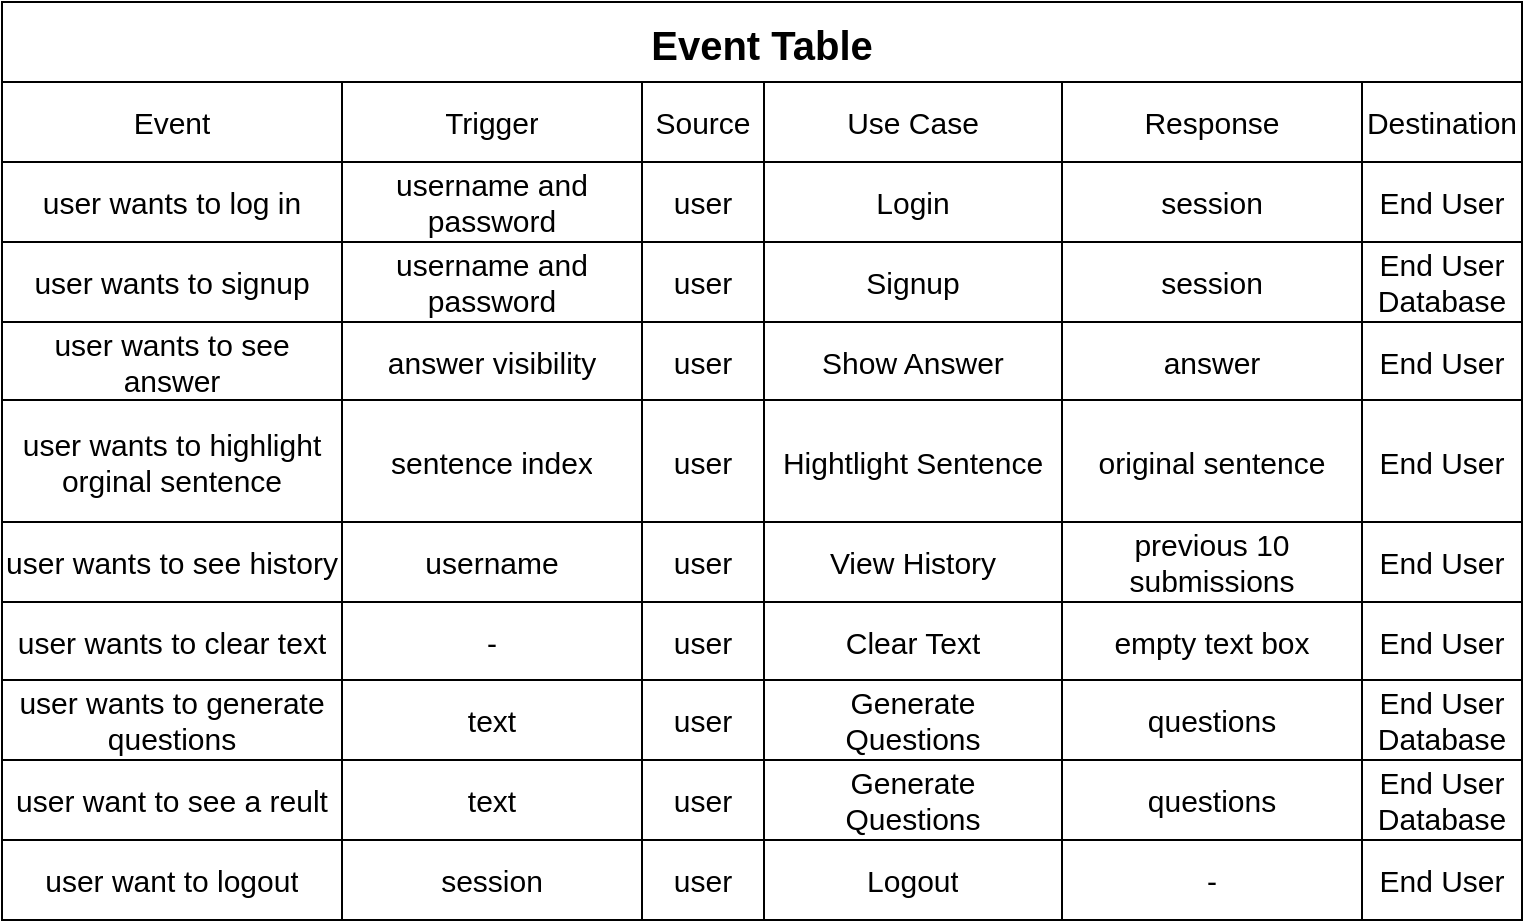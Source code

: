 <mxfile version="15.2.7" type="device" pages="11"><diagram id="s8rB8bknsAdQpWxeCJtu" name="Event Table"><mxGraphModel dx="1024" dy="592" grid="0" gridSize="10" guides="1" tooltips="1" connect="1" arrows="1" fold="1" page="1" pageScale="1" pageWidth="827" pageHeight="1169" math="0" shadow="0"><root><mxCell id="048d-SjwiGnY7Ojjq_Hk-0"/><mxCell id="048d-SjwiGnY7Ojjq_Hk-1" parent="048d-SjwiGnY7Ojjq_Hk-0"/><mxCell id="2mQG7iQG1kGbxfQgU1Bj-0" value="Event Table" style="shape=table;startSize=40;container=1;collapsible=0;childLayout=tableLayout;fontStyle=1;align=center;pointerEvents=1;fontSize=20;strokeColor=default;" parent="048d-SjwiGnY7Ojjq_Hk-1" vertex="1"><mxGeometry x="40" y="80" width="760" height="459" as="geometry"/></mxCell><mxCell id="2mQG7iQG1kGbxfQgU1Bj-1" value="" style="shape=partialRectangle;html=1;whiteSpace=wrap;collapsible=0;dropTarget=0;pointerEvents=0;fillColor=none;top=0;left=0;bottom=0;right=0;points=[[0,0.5],[1,0.5]];portConstraint=eastwest;fontSize=15;" parent="2mQG7iQG1kGbxfQgU1Bj-0" vertex="1"><mxGeometry y="40" width="760" height="40" as="geometry"/></mxCell><mxCell id="2mQG7iQG1kGbxfQgU1Bj-2" value="Event" style="shape=partialRectangle;html=1;whiteSpace=wrap;connectable=0;fillColor=none;top=0;left=0;bottom=0;right=0;overflow=hidden;pointerEvents=1;fontSize=15;" parent="2mQG7iQG1kGbxfQgU1Bj-1" vertex="1"><mxGeometry width="170" height="40" as="geometry"/></mxCell><mxCell id="2mQG7iQG1kGbxfQgU1Bj-3" value="Trigger" style="shape=partialRectangle;html=1;whiteSpace=wrap;connectable=0;fillColor=none;top=0;left=0;bottom=0;right=0;overflow=hidden;pointerEvents=1;fontSize=15;" parent="2mQG7iQG1kGbxfQgU1Bj-1" vertex="1"><mxGeometry x="170" width="150" height="40" as="geometry"/></mxCell><mxCell id="2mQG7iQG1kGbxfQgU1Bj-4" value="Source" style="shape=partialRectangle;html=1;whiteSpace=wrap;connectable=0;fillColor=none;top=0;left=0;bottom=0;right=0;overflow=hidden;pointerEvents=1;fontSize=15;" parent="2mQG7iQG1kGbxfQgU1Bj-1" vertex="1"><mxGeometry x="320" width="61" height="40" as="geometry"/></mxCell><mxCell id="2mQG7iQG1kGbxfQgU1Bj-38" value="Use Case" style="shape=partialRectangle;html=1;whiteSpace=wrap;connectable=0;fillColor=none;top=0;left=0;bottom=0;right=0;overflow=hidden;pointerEvents=1;fontSize=15;" parent="2mQG7iQG1kGbxfQgU1Bj-1" vertex="1"><mxGeometry x="381" width="149" height="40" as="geometry"/></mxCell><mxCell id="2mQG7iQG1kGbxfQgU1Bj-43" value="Response" style="shape=partialRectangle;html=1;whiteSpace=wrap;connectable=0;fillColor=none;top=0;left=0;bottom=0;right=0;overflow=hidden;pointerEvents=1;fontSize=15;" parent="2mQG7iQG1kGbxfQgU1Bj-1" vertex="1"><mxGeometry x="530" width="150" height="40" as="geometry"/></mxCell><mxCell id="2mQG7iQG1kGbxfQgU1Bj-48" value="Destination" style="shape=partialRectangle;html=1;whiteSpace=wrap;connectable=0;fillColor=none;top=0;left=0;bottom=0;right=0;overflow=hidden;pointerEvents=1;fontSize=15;" parent="2mQG7iQG1kGbxfQgU1Bj-1" vertex="1"><mxGeometry x="680" width="80" height="40" as="geometry"/></mxCell><mxCell id="2mQG7iQG1kGbxfQgU1Bj-5" value="" style="shape=partialRectangle;html=1;whiteSpace=wrap;collapsible=0;dropTarget=0;pointerEvents=0;fillColor=none;top=0;left=0;bottom=0;right=0;points=[[0,0.5],[1,0.5]];portConstraint=eastwest;fontSize=15;" parent="2mQG7iQG1kGbxfQgU1Bj-0" vertex="1"><mxGeometry y="80" width="760" height="40" as="geometry"/></mxCell><mxCell id="2mQG7iQG1kGbxfQgU1Bj-6" value="user wants to log in" style="shape=partialRectangle;html=1;whiteSpace=wrap;connectable=0;fillColor=none;top=0;left=0;bottom=0;right=0;overflow=hidden;pointerEvents=1;fontSize=15;" parent="2mQG7iQG1kGbxfQgU1Bj-5" vertex="1"><mxGeometry width="170" height="40" as="geometry"/></mxCell><mxCell id="2mQG7iQG1kGbxfQgU1Bj-7" value="username and password" style="shape=partialRectangle;html=1;whiteSpace=wrap;connectable=0;fillColor=none;top=0;left=0;bottom=0;right=0;overflow=hidden;pointerEvents=1;fontSize=15;" parent="2mQG7iQG1kGbxfQgU1Bj-5" vertex="1"><mxGeometry x="170" width="150" height="40" as="geometry"/></mxCell><mxCell id="2mQG7iQG1kGbxfQgU1Bj-8" value="user" style="shape=partialRectangle;html=1;whiteSpace=wrap;connectable=0;fillColor=none;top=0;left=0;bottom=0;right=0;overflow=hidden;pointerEvents=1;fontSize=15;" parent="2mQG7iQG1kGbxfQgU1Bj-5" vertex="1"><mxGeometry x="320" width="61" height="40" as="geometry"/></mxCell><mxCell id="2mQG7iQG1kGbxfQgU1Bj-39" value="&lt;span style=&quot;font-size: 15px;&quot;&gt;Login&lt;/span&gt;" style="shape=partialRectangle;html=1;whiteSpace=wrap;connectable=0;fillColor=none;top=0;left=0;bottom=0;right=0;overflow=hidden;pointerEvents=1;fontSize=15;" parent="2mQG7iQG1kGbxfQgU1Bj-5" vertex="1"><mxGeometry x="381" width="149" height="40" as="geometry"/></mxCell><mxCell id="2mQG7iQG1kGbxfQgU1Bj-44" value="session" style="shape=partialRectangle;html=1;whiteSpace=wrap;connectable=0;fillColor=none;top=0;left=0;bottom=0;right=0;overflow=hidden;pointerEvents=1;fontSize=15;" parent="2mQG7iQG1kGbxfQgU1Bj-5" vertex="1"><mxGeometry x="530" width="150" height="40" as="geometry"/></mxCell><mxCell id="2mQG7iQG1kGbxfQgU1Bj-49" value="End User" style="shape=partialRectangle;html=1;whiteSpace=wrap;connectable=0;fillColor=none;top=0;left=0;bottom=0;right=0;overflow=hidden;pointerEvents=1;fontSize=15;" parent="2mQG7iQG1kGbxfQgU1Bj-5" vertex="1"><mxGeometry x="680" width="80" height="40" as="geometry"/></mxCell><mxCell id="2mQG7iQG1kGbxfQgU1Bj-9" value="" style="shape=partialRectangle;html=1;whiteSpace=wrap;collapsible=0;dropTarget=0;pointerEvents=0;fillColor=none;top=0;left=0;bottom=0;right=0;points=[[0,0.5],[1,0.5]];portConstraint=eastwest;fontSize=15;" parent="2mQG7iQG1kGbxfQgU1Bj-0" vertex="1"><mxGeometry y="120" width="760" height="40" as="geometry"/></mxCell><mxCell id="2mQG7iQG1kGbxfQgU1Bj-10" value="user wants to signup" style="shape=partialRectangle;html=1;whiteSpace=wrap;connectable=0;fillColor=none;top=0;left=0;bottom=0;right=0;overflow=hidden;pointerEvents=1;fontSize=15;" parent="2mQG7iQG1kGbxfQgU1Bj-9" vertex="1"><mxGeometry width="170" height="40" as="geometry"/></mxCell><mxCell id="2mQG7iQG1kGbxfQgU1Bj-11" value="&lt;span style=&quot;font-size: 15px;&quot;&gt;username and password&lt;/span&gt;" style="shape=partialRectangle;html=1;whiteSpace=wrap;connectable=0;fillColor=none;top=0;left=0;bottom=0;right=0;overflow=hidden;pointerEvents=1;fontSize=15;" parent="2mQG7iQG1kGbxfQgU1Bj-9" vertex="1"><mxGeometry x="170" width="150" height="40" as="geometry"/></mxCell><mxCell id="2mQG7iQG1kGbxfQgU1Bj-12" value="&lt;span style=&quot;font-size: 15px;&quot;&gt;user&lt;/span&gt;" style="shape=partialRectangle;html=1;whiteSpace=wrap;connectable=0;fillColor=none;top=0;left=0;bottom=0;right=0;overflow=hidden;pointerEvents=1;fontSize=15;" parent="2mQG7iQG1kGbxfQgU1Bj-9" vertex="1"><mxGeometry x="320" width="61" height="40" as="geometry"/></mxCell><mxCell id="2mQG7iQG1kGbxfQgU1Bj-40" value="Signup" style="shape=partialRectangle;html=1;whiteSpace=wrap;connectable=0;fillColor=none;top=0;left=0;bottom=0;right=0;overflow=hidden;pointerEvents=1;fontSize=15;" parent="2mQG7iQG1kGbxfQgU1Bj-9" vertex="1"><mxGeometry x="381" width="149" height="40" as="geometry"/></mxCell><mxCell id="2mQG7iQG1kGbxfQgU1Bj-45" value="session" style="shape=partialRectangle;html=1;whiteSpace=wrap;connectable=0;fillColor=none;top=0;left=0;bottom=0;right=0;overflow=hidden;pointerEvents=1;fontSize=15;" parent="2mQG7iQG1kGbxfQgU1Bj-9" vertex="1"><mxGeometry x="530" width="150" height="40" as="geometry"/></mxCell><mxCell id="2mQG7iQG1kGbxfQgU1Bj-50" value="End User&lt;br&gt;Database" style="shape=partialRectangle;html=1;whiteSpace=wrap;connectable=0;fillColor=none;top=0;left=0;bottom=0;right=0;overflow=hidden;pointerEvents=1;fontSize=15;" parent="2mQG7iQG1kGbxfQgU1Bj-9" vertex="1"><mxGeometry x="680" width="80" height="40" as="geometry"/></mxCell><mxCell id="2mQG7iQG1kGbxfQgU1Bj-26" value="" style="shape=partialRectangle;html=1;whiteSpace=wrap;collapsible=0;dropTarget=0;pointerEvents=0;fillColor=none;top=0;left=0;bottom=0;right=0;points=[[0,0.5],[1,0.5]];portConstraint=eastwest;fontSize=15;" parent="2mQG7iQG1kGbxfQgU1Bj-0" vertex="1"><mxGeometry y="160" width="760" height="39" as="geometry"/></mxCell><mxCell id="2mQG7iQG1kGbxfQgU1Bj-27" value="user wants to see answer" style="shape=partialRectangle;html=1;whiteSpace=wrap;connectable=0;fillColor=none;top=0;left=0;bottom=0;right=0;overflow=hidden;pointerEvents=1;fontSize=15;" parent="2mQG7iQG1kGbxfQgU1Bj-26" vertex="1"><mxGeometry width="170" height="39" as="geometry"/></mxCell><mxCell id="2mQG7iQG1kGbxfQgU1Bj-28" value="answer visibility" style="shape=partialRectangle;html=1;whiteSpace=wrap;connectable=0;fillColor=none;top=0;left=0;bottom=0;right=0;overflow=hidden;pointerEvents=1;fontSize=15;" parent="2mQG7iQG1kGbxfQgU1Bj-26" vertex="1"><mxGeometry x="170" width="150" height="39" as="geometry"/></mxCell><mxCell id="2mQG7iQG1kGbxfQgU1Bj-29" value="&lt;span style=&quot;font-size: 15px;&quot;&gt;user&lt;/span&gt;" style="shape=partialRectangle;html=1;whiteSpace=wrap;connectable=0;fillColor=none;top=0;left=0;bottom=0;right=0;overflow=hidden;pointerEvents=1;fontSize=15;" parent="2mQG7iQG1kGbxfQgU1Bj-26" vertex="1"><mxGeometry x="320" width="61" height="39" as="geometry"/></mxCell><mxCell id="2mQG7iQG1kGbxfQgU1Bj-41" value="&lt;span style=&quot;font-size: 15px;&quot;&gt;Show Answer&lt;/span&gt;" style="shape=partialRectangle;html=1;whiteSpace=wrap;connectable=0;fillColor=none;top=0;left=0;bottom=0;right=0;overflow=hidden;pointerEvents=1;fontSize=15;" parent="2mQG7iQG1kGbxfQgU1Bj-26" vertex="1"><mxGeometry x="381" width="149" height="39" as="geometry"/></mxCell><mxCell id="2mQG7iQG1kGbxfQgU1Bj-46" value="answer" style="shape=partialRectangle;html=1;whiteSpace=wrap;connectable=0;fillColor=none;top=0;left=0;bottom=0;right=0;overflow=hidden;pointerEvents=1;fontSize=15;" parent="2mQG7iQG1kGbxfQgU1Bj-26" vertex="1"><mxGeometry x="530" width="150" height="39" as="geometry"/></mxCell><mxCell id="2mQG7iQG1kGbxfQgU1Bj-51" value="End User" style="shape=partialRectangle;html=1;whiteSpace=wrap;connectable=0;fillColor=none;top=0;left=0;bottom=0;right=0;overflow=hidden;pointerEvents=1;fontSize=15;" parent="2mQG7iQG1kGbxfQgU1Bj-26" vertex="1"><mxGeometry x="680" width="80" height="39" as="geometry"/></mxCell><mxCell id="VWfE6o0DcKo9KpBeMvpz-14" style="shape=partialRectangle;html=1;whiteSpace=wrap;collapsible=0;dropTarget=0;pointerEvents=0;fillColor=none;top=0;left=0;bottom=0;right=0;points=[[0,0.5],[1,0.5]];portConstraint=eastwest;fontSize=15;" parent="2mQG7iQG1kGbxfQgU1Bj-0" vertex="1"><mxGeometry y="199" width="760" height="61" as="geometry"/></mxCell><mxCell id="VWfE6o0DcKo9KpBeMvpz-15" value="user wants to highlight orginal sentence" style="shape=partialRectangle;html=1;whiteSpace=wrap;connectable=0;fillColor=none;top=0;left=0;bottom=0;right=0;overflow=hidden;pointerEvents=1;fontSize=15;" parent="VWfE6o0DcKo9KpBeMvpz-14" vertex="1"><mxGeometry width="170" height="61" as="geometry"/></mxCell><mxCell id="VWfE6o0DcKo9KpBeMvpz-16" value="sentence index" style="shape=partialRectangle;html=1;whiteSpace=wrap;connectable=0;fillColor=none;top=0;left=0;bottom=0;right=0;overflow=hidden;pointerEvents=1;fontSize=15;" parent="VWfE6o0DcKo9KpBeMvpz-14" vertex="1"><mxGeometry x="170" width="150" height="61" as="geometry"/></mxCell><mxCell id="VWfE6o0DcKo9KpBeMvpz-17" value="&lt;span style=&quot;font-size: 15px;&quot;&gt;user&lt;/span&gt;" style="shape=partialRectangle;html=1;whiteSpace=wrap;connectable=0;fillColor=none;top=0;left=0;bottom=0;right=0;overflow=hidden;pointerEvents=1;fontSize=15;" parent="VWfE6o0DcKo9KpBeMvpz-14" vertex="1"><mxGeometry x="320" width="61" height="61" as="geometry"/></mxCell><mxCell id="VWfE6o0DcKo9KpBeMvpz-18" value="&lt;span style=&quot;font-size: 15px;&quot;&gt;Hightlight Sentence&lt;/span&gt;" style="shape=partialRectangle;html=1;whiteSpace=wrap;connectable=0;fillColor=none;top=0;left=0;bottom=0;right=0;overflow=hidden;pointerEvents=1;fontSize=15;" parent="VWfE6o0DcKo9KpBeMvpz-14" vertex="1"><mxGeometry x="381" width="149" height="61" as="geometry"/></mxCell><mxCell id="VWfE6o0DcKo9KpBeMvpz-19" value="original sentence" style="shape=partialRectangle;html=1;whiteSpace=wrap;connectable=0;fillColor=none;top=0;left=0;bottom=0;right=0;overflow=hidden;pointerEvents=1;fontSize=15;" parent="VWfE6o0DcKo9KpBeMvpz-14" vertex="1"><mxGeometry x="530" width="150" height="61" as="geometry"/></mxCell><mxCell id="VWfE6o0DcKo9KpBeMvpz-20" value="End User" style="shape=partialRectangle;html=1;whiteSpace=wrap;connectable=0;fillColor=none;top=0;left=0;bottom=0;right=0;overflow=hidden;pointerEvents=1;fontSize=15;" parent="VWfE6o0DcKo9KpBeMvpz-14" vertex="1"><mxGeometry x="680" width="80" height="61" as="geometry"/></mxCell><mxCell id="VWfE6o0DcKo9KpBeMvpz-7" style="shape=partialRectangle;html=1;whiteSpace=wrap;collapsible=0;dropTarget=0;pointerEvents=0;fillColor=none;top=0;left=0;bottom=0;right=0;points=[[0,0.5],[1,0.5]];portConstraint=eastwest;fontSize=15;" parent="2mQG7iQG1kGbxfQgU1Bj-0" vertex="1"><mxGeometry y="260" width="760" height="40" as="geometry"/></mxCell><mxCell id="VWfE6o0DcKo9KpBeMvpz-8" value="user wants to see history" style="shape=partialRectangle;html=1;whiteSpace=wrap;connectable=0;fillColor=none;top=0;left=0;bottom=0;right=0;overflow=hidden;pointerEvents=1;fontSize=15;" parent="VWfE6o0DcKo9KpBeMvpz-7" vertex="1"><mxGeometry width="170" height="40" as="geometry"/></mxCell><mxCell id="VWfE6o0DcKo9KpBeMvpz-9" value="username" style="shape=partialRectangle;html=1;whiteSpace=wrap;connectable=0;fillColor=none;top=0;left=0;bottom=0;right=0;overflow=hidden;pointerEvents=1;fontSize=15;" parent="VWfE6o0DcKo9KpBeMvpz-7" vertex="1"><mxGeometry x="170" width="150" height="40" as="geometry"/></mxCell><mxCell id="VWfE6o0DcKo9KpBeMvpz-10" value="&lt;span style=&quot;font-size: 15px;&quot;&gt;user&lt;/span&gt;" style="shape=partialRectangle;html=1;whiteSpace=wrap;connectable=0;fillColor=none;top=0;left=0;bottom=0;right=0;overflow=hidden;pointerEvents=1;fontSize=15;" parent="VWfE6o0DcKo9KpBeMvpz-7" vertex="1"><mxGeometry x="320" width="61" height="40" as="geometry"/></mxCell><mxCell id="VWfE6o0DcKo9KpBeMvpz-11" value="&lt;span style=&quot;font-size: 15px;&quot;&gt;View History&lt;/span&gt;" style="shape=partialRectangle;html=1;whiteSpace=wrap;connectable=0;fillColor=none;top=0;left=0;bottom=0;right=0;overflow=hidden;pointerEvents=1;fontSize=15;" parent="VWfE6o0DcKo9KpBeMvpz-7" vertex="1"><mxGeometry x="381" width="149" height="40" as="geometry"/></mxCell><mxCell id="VWfE6o0DcKo9KpBeMvpz-12" value="previous 10 submissions" style="shape=partialRectangle;html=1;whiteSpace=wrap;connectable=0;fillColor=none;top=0;left=0;bottom=0;right=0;overflow=hidden;pointerEvents=1;fontSize=15;" parent="VWfE6o0DcKo9KpBeMvpz-7" vertex="1"><mxGeometry x="530" width="150" height="40" as="geometry"/></mxCell><mxCell id="VWfE6o0DcKo9KpBeMvpz-13" value="End User" style="shape=partialRectangle;html=1;whiteSpace=wrap;connectable=0;fillColor=none;top=0;left=0;bottom=0;right=0;overflow=hidden;pointerEvents=1;fontSize=15;" parent="VWfE6o0DcKo9KpBeMvpz-7" vertex="1"><mxGeometry x="680" width="80" height="40" as="geometry"/></mxCell><mxCell id="VWfE6o0DcKo9KpBeMvpz-0" style="shape=partialRectangle;html=1;whiteSpace=wrap;collapsible=0;dropTarget=0;pointerEvents=0;fillColor=none;top=0;left=0;bottom=0;right=0;points=[[0,0.5],[1,0.5]];portConstraint=eastwest;fontSize=15;" parent="2mQG7iQG1kGbxfQgU1Bj-0" vertex="1"><mxGeometry y="300" width="760" height="39" as="geometry"/></mxCell><mxCell id="VWfE6o0DcKo9KpBeMvpz-1" value="user wants to clear text" style="shape=partialRectangle;html=1;whiteSpace=wrap;connectable=0;fillColor=none;top=0;left=0;bottom=0;right=0;overflow=hidden;pointerEvents=1;fontSize=15;" parent="VWfE6o0DcKo9KpBeMvpz-0" vertex="1"><mxGeometry width="170" height="39" as="geometry"/></mxCell><mxCell id="VWfE6o0DcKo9KpBeMvpz-2" value="-" style="shape=partialRectangle;html=1;whiteSpace=wrap;connectable=0;fillColor=none;top=0;left=0;bottom=0;right=0;overflow=hidden;pointerEvents=1;fontSize=15;" parent="VWfE6o0DcKo9KpBeMvpz-0" vertex="1"><mxGeometry x="170" width="150" height="39" as="geometry"/></mxCell><mxCell id="VWfE6o0DcKo9KpBeMvpz-3" value="&lt;span style=&quot;font-size: 15px;&quot;&gt;user&lt;/span&gt;" style="shape=partialRectangle;html=1;whiteSpace=wrap;connectable=0;fillColor=none;top=0;left=0;bottom=0;right=0;overflow=hidden;pointerEvents=1;fontSize=15;" parent="VWfE6o0DcKo9KpBeMvpz-0" vertex="1"><mxGeometry x="320" width="61" height="39" as="geometry"/></mxCell><mxCell id="VWfE6o0DcKo9KpBeMvpz-4" value="&lt;span style=&quot;font-size: 15px;&quot;&gt;Clear Text&lt;/span&gt;" style="shape=partialRectangle;html=1;whiteSpace=wrap;connectable=0;fillColor=none;top=0;left=0;bottom=0;right=0;overflow=hidden;pointerEvents=1;fontSize=15;" parent="VWfE6o0DcKo9KpBeMvpz-0" vertex="1"><mxGeometry x="381" width="149" height="39" as="geometry"/></mxCell><mxCell id="VWfE6o0DcKo9KpBeMvpz-5" value="empty text box" style="shape=partialRectangle;html=1;whiteSpace=wrap;connectable=0;fillColor=none;top=0;left=0;bottom=0;right=0;overflow=hidden;pointerEvents=1;fontSize=15;" parent="VWfE6o0DcKo9KpBeMvpz-0" vertex="1"><mxGeometry x="530" width="150" height="39" as="geometry"/></mxCell><mxCell id="VWfE6o0DcKo9KpBeMvpz-6" value="End User" style="shape=partialRectangle;html=1;whiteSpace=wrap;connectable=0;fillColor=none;top=0;left=0;bottom=0;right=0;overflow=hidden;pointerEvents=1;fontSize=15;" parent="VWfE6o0DcKo9KpBeMvpz-0" vertex="1"><mxGeometry x="680" width="80" height="39" as="geometry"/></mxCell><mxCell id="2mQG7iQG1kGbxfQgU1Bj-34" value="" style="shape=partialRectangle;html=1;whiteSpace=wrap;collapsible=0;dropTarget=0;pointerEvents=0;fillColor=none;top=0;left=0;bottom=0;right=0;points=[[0,0.5],[1,0.5]];portConstraint=eastwest;fontSize=15;" parent="2mQG7iQG1kGbxfQgU1Bj-0" vertex="1"><mxGeometry y="339" width="760" height="40" as="geometry"/></mxCell><mxCell id="2mQG7iQG1kGbxfQgU1Bj-35" value="user wants to generate questions" style="shape=partialRectangle;html=1;whiteSpace=wrap;connectable=0;fillColor=none;top=0;left=0;bottom=0;right=0;overflow=hidden;pointerEvents=1;fontSize=15;" parent="2mQG7iQG1kGbxfQgU1Bj-34" vertex="1"><mxGeometry width="170" height="40" as="geometry"/></mxCell><mxCell id="2mQG7iQG1kGbxfQgU1Bj-36" value="text" style="shape=partialRectangle;html=1;whiteSpace=wrap;connectable=0;fillColor=none;top=0;left=0;bottom=0;right=0;overflow=hidden;pointerEvents=1;fontSize=15;" parent="2mQG7iQG1kGbxfQgU1Bj-34" vertex="1"><mxGeometry x="170" width="150" height="40" as="geometry"/></mxCell><mxCell id="2mQG7iQG1kGbxfQgU1Bj-37" value="user" style="shape=partialRectangle;html=1;whiteSpace=wrap;connectable=0;fillColor=none;top=0;left=0;bottom=0;right=0;overflow=hidden;pointerEvents=1;fontSize=15;" parent="2mQG7iQG1kGbxfQgU1Bj-34" vertex="1"><mxGeometry x="320" width="61" height="40" as="geometry"/></mxCell><mxCell id="2mQG7iQG1kGbxfQgU1Bj-42" value="&lt;span style=&quot;font-size: 15px;&quot;&gt;Generate&lt;/span&gt;&lt;br style=&quot;font-size: 15px;&quot;&gt;&lt;span style=&quot;font-size: 15px;&quot;&gt;Questions&lt;/span&gt;" style="shape=partialRectangle;html=1;whiteSpace=wrap;connectable=0;fillColor=none;top=0;left=0;bottom=0;right=0;overflow=hidden;pointerEvents=1;fontSize=15;" parent="2mQG7iQG1kGbxfQgU1Bj-34" vertex="1"><mxGeometry x="381" width="149" height="40" as="geometry"/></mxCell><mxCell id="2mQG7iQG1kGbxfQgU1Bj-47" value="questions" style="shape=partialRectangle;html=1;whiteSpace=wrap;connectable=0;fillColor=none;top=0;left=0;bottom=0;right=0;overflow=hidden;pointerEvents=1;fontSize=15;" parent="2mQG7iQG1kGbxfQgU1Bj-34" vertex="1"><mxGeometry x="530" width="150" height="40" as="geometry"/></mxCell><mxCell id="2mQG7iQG1kGbxfQgU1Bj-52" value="End User&lt;br&gt;Database" style="shape=partialRectangle;html=1;whiteSpace=wrap;connectable=0;fillColor=none;top=0;left=0;bottom=0;right=0;overflow=hidden;pointerEvents=1;fontSize=15;" parent="2mQG7iQG1kGbxfQgU1Bj-34" vertex="1"><mxGeometry x="680" width="80" height="40" as="geometry"/></mxCell><mxCell id="giFzDzDwNiswQFScojoW-0" style="shape=partialRectangle;html=1;whiteSpace=wrap;collapsible=0;dropTarget=0;pointerEvents=0;fillColor=none;top=0;left=0;bottom=0;right=0;points=[[0,0.5],[1,0.5]];portConstraint=eastwest;fontSize=15;" parent="2mQG7iQG1kGbxfQgU1Bj-0" vertex="1"><mxGeometry y="379" width="760" height="40" as="geometry"/></mxCell><mxCell id="giFzDzDwNiswQFScojoW-1" value="user want to see a reult" style="shape=partialRectangle;html=1;whiteSpace=wrap;connectable=0;fillColor=none;top=0;left=0;bottom=0;right=0;overflow=hidden;pointerEvents=1;fontSize=15;" parent="giFzDzDwNiswQFScojoW-0" vertex="1"><mxGeometry width="170" height="40" as="geometry"/></mxCell><mxCell id="giFzDzDwNiswQFScojoW-2" value="text" style="shape=partialRectangle;html=1;whiteSpace=wrap;connectable=0;fillColor=none;top=0;left=0;bottom=0;right=0;overflow=hidden;pointerEvents=1;fontSize=15;" parent="giFzDzDwNiswQFScojoW-0" vertex="1"><mxGeometry x="170" width="150" height="40" as="geometry"/></mxCell><mxCell id="giFzDzDwNiswQFScojoW-3" value="user" style="shape=partialRectangle;html=1;whiteSpace=wrap;connectable=0;fillColor=none;top=0;left=0;bottom=0;right=0;overflow=hidden;pointerEvents=1;fontSize=15;" parent="giFzDzDwNiswQFScojoW-0" vertex="1"><mxGeometry x="320" width="61" height="40" as="geometry"/></mxCell><mxCell id="giFzDzDwNiswQFScojoW-4" value="&lt;span&gt;Generate&lt;/span&gt;&lt;br&gt;&lt;span&gt;Questions&lt;/span&gt;" style="shape=partialRectangle;html=1;whiteSpace=wrap;connectable=0;fillColor=none;top=0;left=0;bottom=0;right=0;overflow=hidden;pointerEvents=1;fontSize=15;" parent="giFzDzDwNiswQFScojoW-0" vertex="1"><mxGeometry x="381" width="149" height="40" as="geometry"/></mxCell><mxCell id="giFzDzDwNiswQFScojoW-5" value="&lt;span&gt;questions&lt;/span&gt;" style="shape=partialRectangle;html=1;whiteSpace=wrap;connectable=0;fillColor=none;top=0;left=0;bottom=0;right=0;overflow=hidden;pointerEvents=1;fontSize=15;" parent="giFzDzDwNiswQFScojoW-0" vertex="1"><mxGeometry x="530" width="150" height="40" as="geometry"/></mxCell><mxCell id="giFzDzDwNiswQFScojoW-6" value="&lt;span&gt;End User&lt;/span&gt;&lt;br&gt;&lt;span&gt;Database&lt;/span&gt;" style="shape=partialRectangle;html=1;whiteSpace=wrap;connectable=0;fillColor=none;top=0;left=0;bottom=0;right=0;overflow=hidden;pointerEvents=1;fontSize=15;" parent="giFzDzDwNiswQFScojoW-0" vertex="1"><mxGeometry x="680" width="80" height="40" as="geometry"/></mxCell><mxCell id="K4qIsjQQjDRsTLb7Cjm2-0" style="shape=partialRectangle;html=1;whiteSpace=wrap;collapsible=0;dropTarget=0;pointerEvents=0;fillColor=none;top=0;left=0;bottom=0;right=0;points=[[0,0.5],[1,0.5]];portConstraint=eastwest;fontSize=15;" parent="2mQG7iQG1kGbxfQgU1Bj-0" vertex="1"><mxGeometry y="419" width="760" height="40" as="geometry"/></mxCell><mxCell id="K4qIsjQQjDRsTLb7Cjm2-1" value="user want to logout" style="shape=partialRectangle;html=1;whiteSpace=wrap;connectable=0;fillColor=none;top=0;left=0;bottom=0;right=0;overflow=hidden;pointerEvents=1;fontSize=15;" parent="K4qIsjQQjDRsTLb7Cjm2-0" vertex="1"><mxGeometry width="170" height="40" as="geometry"/></mxCell><mxCell id="K4qIsjQQjDRsTLb7Cjm2-2" value="session" style="shape=partialRectangle;html=1;whiteSpace=wrap;connectable=0;fillColor=none;top=0;left=0;bottom=0;right=0;overflow=hidden;pointerEvents=1;fontSize=15;" parent="K4qIsjQQjDRsTLb7Cjm2-0" vertex="1"><mxGeometry x="170" width="150" height="40" as="geometry"/></mxCell><mxCell id="K4qIsjQQjDRsTLb7Cjm2-3" value="user" style="shape=partialRectangle;html=1;whiteSpace=wrap;connectable=0;fillColor=none;top=0;left=0;bottom=0;right=0;overflow=hidden;pointerEvents=1;fontSize=15;" parent="K4qIsjQQjDRsTLb7Cjm2-0" vertex="1"><mxGeometry x="320" width="61" height="40" as="geometry"/></mxCell><mxCell id="K4qIsjQQjDRsTLb7Cjm2-4" value="Logout" style="shape=partialRectangle;html=1;whiteSpace=wrap;connectable=0;fillColor=none;top=0;left=0;bottom=0;right=0;overflow=hidden;pointerEvents=1;fontSize=15;" parent="K4qIsjQQjDRsTLb7Cjm2-0" vertex="1"><mxGeometry x="381" width="149" height="40" as="geometry"/></mxCell><mxCell id="K4qIsjQQjDRsTLb7Cjm2-5" value="-" style="shape=partialRectangle;html=1;whiteSpace=wrap;connectable=0;fillColor=none;top=0;left=0;bottom=0;right=0;overflow=hidden;pointerEvents=1;fontSize=15;" parent="K4qIsjQQjDRsTLb7Cjm2-0" vertex="1"><mxGeometry x="530" width="150" height="40" as="geometry"/></mxCell><mxCell id="K4qIsjQQjDRsTLb7Cjm2-6" value="End User" style="shape=partialRectangle;html=1;whiteSpace=wrap;connectable=0;fillColor=none;top=0;left=0;bottom=0;right=0;overflow=hidden;pointerEvents=1;fontSize=15;" parent="K4qIsjQQjDRsTLb7Cjm2-0" vertex="1"><mxGeometry x="680" width="80" height="40" as="geometry"/></mxCell></root></mxGraphModel></diagram><diagram id="xZhEWlWUT3LtrysiL4Ye" name="Use Case Diagram"><mxGraphModel dx="490" dy="420" grid="0" gridSize="10" guides="1" tooltips="1" connect="1" arrows="1" fold="1" page="1" pageScale="1" pageWidth="827" pageHeight="1169" math="0" shadow="0"><root><mxCell id="0"/><mxCell id="1" parent="0"/><mxCell id="Ohq0UnXhirLn6Rkb_I_P-2" value="" style="rounded=0;whiteSpace=wrap;html=1;fillColor=none;" parent="1" vertex="1"><mxGeometry x="204" y="143" width="450" height="641" as="geometry"/></mxCell><mxCell id="nr-d3Kw6ltRq0_Ksh-HE-22" style="rounded=0;orthogonalLoop=1;jettySize=auto;html=1;exitX=1;exitY=0.333;exitDx=0;exitDy=0;exitPerimeter=0;entryX=0;entryY=0.5;entryDx=0;entryDy=0;endArrow=none;endFill=0;" parent="1" source="Ohq0UnXhirLn6Rkb_I_P-1" target="nr-d3Kw6ltRq0_Ksh-HE-21" edge="1"><mxGeometry relative="1" as="geometry"><Array as="points"/></mxGeometry></mxCell><mxCell id="nr-d3Kw6ltRq0_Ksh-HE-24" style="edgeStyle=none;rounded=0;orthogonalLoop=1;jettySize=auto;html=1;entryX=0;entryY=0.5;entryDx=0;entryDy=0;endArrow=none;endFill=0;exitX=1;exitY=1;exitDx=0;exitDy=0;exitPerimeter=0;" parent="1" source="Ohq0UnXhirLn6Rkb_I_P-1" target="nr-d3Kw6ltRq0_Ksh-HE-23" edge="1"><mxGeometry relative="1" as="geometry"/></mxCell><mxCell id="nr-d3Kw6ltRq0_Ksh-HE-26" style="edgeStyle=none;rounded=0;orthogonalLoop=1;jettySize=auto;html=1;exitX=1;exitY=1;exitDx=0;exitDy=0;exitPerimeter=0;entryX=0;entryY=0.5;entryDx=0;entryDy=0;endArrow=none;endFill=0;" parent="1" source="Ohq0UnXhirLn6Rkb_I_P-1" target="nr-d3Kw6ltRq0_Ksh-HE-25" edge="1"><mxGeometry relative="1" as="geometry"/></mxCell><mxCell id="kur55Y1t03qYgIZcerDU-7" style="edgeStyle=none;rounded=0;orthogonalLoop=1;jettySize=auto;html=1;exitX=0.5;exitY=0;exitDx=0;exitDy=0;exitPerimeter=0;entryX=0;entryY=0.5;entryDx=0;entryDy=0;fontSize=15;endArrow=none;endFill=0;" parent="1" source="Ohq0UnXhirLn6Rkb_I_P-1" target="kur55Y1t03qYgIZcerDU-2" edge="1"><mxGeometry relative="1" as="geometry"/></mxCell><mxCell id="kur55Y1t03qYgIZcerDU-9" style="edgeStyle=none;rounded=0;orthogonalLoop=1;jettySize=auto;html=1;exitX=1;exitY=0.333;exitDx=0;exitDy=0;exitPerimeter=0;fontSize=15;endArrow=none;endFill=0;" parent="1" source="Ohq0UnXhirLn6Rkb_I_P-1" target="Ohq0UnXhirLn6Rkb_I_P-5" edge="1"><mxGeometry relative="1" as="geometry"><Array as="points"/></mxGeometry></mxCell><mxCell id="kur55Y1t03qYgIZcerDU-12" style="edgeStyle=none;rounded=0;orthogonalLoop=1;jettySize=auto;html=1;exitX=1;exitY=0.333;exitDx=0;exitDy=0;exitPerimeter=0;entryX=0;entryY=0.5;entryDx=0;entryDy=0;fontSize=15;endArrow=none;endFill=0;" parent="1" source="Ohq0UnXhirLn6Rkb_I_P-1" target="kur55Y1t03qYgIZcerDU-10" edge="1"><mxGeometry relative="1" as="geometry"/></mxCell><mxCell id="eEe73jgPqlsWWzCje8---2" style="edgeStyle=none;rounded=0;orthogonalLoop=1;jettySize=auto;html=1;exitX=1;exitY=0.333;exitDx=0;exitDy=0;exitPerimeter=0;entryX=0;entryY=0.5;entryDx=0;entryDy=0;fontSize=15;endArrow=none;endFill=0;" parent="1" source="Ohq0UnXhirLn6Rkb_I_P-1" target="eEe73jgPqlsWWzCje8---1" edge="1"><mxGeometry relative="1" as="geometry"/></mxCell><mxCell id="VpZAeZGGIWKxJNjILRlX-2" style="edgeStyle=none;rounded=0;orthogonalLoop=1;jettySize=auto;html=1;fontSize=15;endArrow=block;endFill=1;exitX=0.5;exitY=0;exitDx=0;exitDy=0;exitPerimeter=0;" parent="1" source="Ohq0UnXhirLn6Rkb_I_P-1" target="VpZAeZGGIWKxJNjILRlX-1" edge="1"><mxGeometry relative="1" as="geometry"/></mxCell><mxCell id="Ohq0UnXhirLn6Rkb_I_P-1" value="User" style="shape=umlActor;verticalLabelPosition=bottom;verticalAlign=top;html=1;" parent="1" vertex="1"><mxGeometry x="94" y="354" width="30" height="60" as="geometry"/></mxCell><mxCell id="nr-d3Kw6ltRq0_Ksh-HE-1" style="rounded=0;orthogonalLoop=1;jettySize=auto;html=1;exitX=0;exitY=0.333;exitDx=0;exitDy=0;exitPerimeter=0;endArrow=none;endFill=0;" parent="1" source="Ohq0UnXhirLn6Rkb_I_P-4" target="Ohq0UnXhirLn6Rkb_I_P-5" edge="1"><mxGeometry relative="1" as="geometry"/></mxCell><mxCell id="Ohq0UnXhirLn6Rkb_I_P-4" value="Server" style="shape=umlActor;verticalLabelPosition=bottom;verticalAlign=top;html=1;" parent="1" vertex="1"><mxGeometry x="704" y="386.5" width="30" height="60" as="geometry"/></mxCell><mxCell id="Ohq0UnXhirLn6Rkb_I_P-5" value="Generate&lt;br style=&quot;font-size: 15px;&quot;&gt;Questions" style="ellipse;whiteSpace=wrap;html=1;fontSize=15;" parent="1" vertex="1"><mxGeometry x="232" y="480" width="100" height="70" as="geometry"/></mxCell><mxCell id="nr-d3Kw6ltRq0_Ksh-HE-9" value="Find Keywords" style="ellipse;whiteSpace=wrap;html=1;fontSize=15;" parent="1" vertex="1"><mxGeometry x="485" y="480" width="100" height="70" as="geometry"/></mxCell><mxCell id="nr-d3Kw6ltRq0_Ksh-HE-14" style="edgeStyle=none;rounded=0;orthogonalLoop=1;jettySize=auto;html=1;dashed=1;" parent="1" source="Ohq0UnXhirLn6Rkb_I_P-5" target="nr-d3Kw6ltRq0_Ksh-HE-9" edge="1"><mxGeometry relative="1" as="geometry"><mxPoint x="734" y="634" as="targetPoint"/></mxGeometry></mxCell><mxCell id="nr-d3Kw6ltRq0_Ksh-HE-15" value="&amp;lt;&amp;lt;includes&amp;gt;&amp;gt;" style="edgeLabel;html=1;align=center;verticalAlign=middle;resizable=0;points=[];fontSize=15;" parent="nr-d3Kw6ltRq0_Ksh-HE-14" vertex="1" connectable="0"><mxGeometry x="0.113" y="2" relative="1" as="geometry"><mxPoint as="offset"/></mxGeometry></mxCell><mxCell id="nr-d3Kw6ltRq0_Ksh-HE-18" value="Sentence Transformation" style="ellipse;whiteSpace=wrap;html=1;fontSize=15;" parent="1" vertex="1"><mxGeometry x="465" y="576" width="140" height="67" as="geometry"/></mxCell><mxCell id="nr-d3Kw6ltRq0_Ksh-HE-21" value="Clear Text" style="ellipse;whiteSpace=wrap;html=1;fontSize=15;" parent="1" vertex="1"><mxGeometry x="238.75" y="568" width="86.5" height="59" as="geometry"/></mxCell><mxCell id="nr-d3Kw6ltRq0_Ksh-HE-23" value="Show Answer" style="ellipse;whiteSpace=wrap;html=1;fontSize=15;" parent="1" vertex="1"><mxGeometry x="242" y="640" width="79.99" height="63" as="geometry"/></mxCell><mxCell id="nr-d3Kw6ltRq0_Ksh-HE-25" value="Hightlight Sentence" style="ellipse;whiteSpace=wrap;html=1;fontSize=15;" parent="1" vertex="1"><mxGeometry x="239" y="715" width="86" height="59" as="geometry"/></mxCell><mxCell id="nr-d3Kw6ltRq0_Ksh-HE-28" style="edgeStyle=none;rounded=0;orthogonalLoop=1;jettySize=auto;html=1;dashed=1;" parent="1" source="Ohq0UnXhirLn6Rkb_I_P-5" target="nr-d3Kw6ltRq0_Ksh-HE-18" edge="1"><mxGeometry relative="1" as="geometry"><mxPoint x="554" y="669" as="sourcePoint"/><mxPoint x="544" y="304" as="targetPoint"/></mxGeometry></mxCell><mxCell id="nr-d3Kw6ltRq0_Ksh-HE-29" value="&amp;lt;&amp;lt;includes&amp;gt;&amp;gt;" style="edgeLabel;html=1;align=center;verticalAlign=middle;resizable=0;points=[];fontSize=15;" parent="nr-d3Kw6ltRq0_Ksh-HE-28" vertex="1" connectable="0"><mxGeometry x="0.113" y="2" relative="1" as="geometry"><mxPoint as="offset"/></mxGeometry></mxCell><mxCell id="kur55Y1t03qYgIZcerDU-5" style="edgeStyle=none;rounded=0;orthogonalLoop=1;jettySize=auto;html=1;exitX=1;exitY=0.5;exitDx=0;exitDy=0;entryX=0;entryY=0.5;entryDx=0;entryDy=0;fontSize=15;endArrow=classic;endFill=1;dashed=1;" parent="1" source="kur55Y1t03qYgIZcerDU-2" target="kur55Y1t03qYgIZcerDU-3" edge="1"><mxGeometry relative="1" as="geometry"/></mxCell><mxCell id="kur55Y1t03qYgIZcerDU-17" value="&amp;lt;&amp;lt;includes&amp;gt;&amp;gt;" style="edgeLabel;html=1;align=center;verticalAlign=middle;resizable=0;points=[];fontSize=15;" parent="kur55Y1t03qYgIZcerDU-5" vertex="1" connectable="0"><mxGeometry x="0.142" relative="1" as="geometry"><mxPoint x="-6" as="offset"/></mxGeometry></mxCell><mxCell id="kur55Y1t03qYgIZcerDU-6" style="edgeStyle=none;rounded=0;orthogonalLoop=1;jettySize=auto;html=1;exitX=1;exitY=1;exitDx=0;exitDy=0;entryX=0;entryY=0.5;entryDx=0;entryDy=0;fontSize=15;endArrow=none;endFill=0;dashed=1;startArrow=classic;startFill=1;" parent="1" source="kur55Y1t03qYgIZcerDU-2" target="kur55Y1t03qYgIZcerDU-4" edge="1"><mxGeometry relative="1" as="geometry"/></mxCell><mxCell id="kur55Y1t03qYgIZcerDU-18" value="&amp;lt;&amp;lt;extends&amp;gt;&amp;gt;" style="edgeLabel;html=1;align=center;verticalAlign=middle;resizable=0;points=[];fontSize=15;" parent="kur55Y1t03qYgIZcerDU-6" vertex="1" connectable="0"><mxGeometry x="-0.233" y="-1" relative="1" as="geometry"><mxPoint x="15" y="5" as="offset"/></mxGeometry></mxCell><mxCell id="kur55Y1t03qYgIZcerDU-2" value="Login" style="ellipse;whiteSpace=wrap;html=1;fontSize=15;" parent="1" vertex="1"><mxGeometry x="244.5" y="224" width="75" height="55" as="geometry"/></mxCell><mxCell id="kur55Y1t03qYgIZcerDU-16" style="edgeStyle=none;rounded=0;orthogonalLoop=1;jettySize=auto;html=1;exitX=1;exitY=0.5;exitDx=0;exitDy=0;fontSize=15;endArrow=none;endFill=0;entryX=0.5;entryY=0;entryDx=0;entryDy=0;entryPerimeter=0;" parent="1" source="kur55Y1t03qYgIZcerDU-3" target="Ohq0UnXhirLn6Rkb_I_P-4" edge="1"><mxGeometry relative="1" as="geometry"><mxPoint x="694" y="404" as="targetPoint"/></mxGeometry></mxCell><mxCell id="kur55Y1t03qYgIZcerDU-3" value="Verify User" style="ellipse;whiteSpace=wrap;html=1;fontSize=15;" parent="1" vertex="1"><mxGeometry x="497.5" y="227" width="75" height="55" as="geometry"/></mxCell><mxCell id="kur55Y1t03qYgIZcerDU-4" value="Display Error" style="ellipse;whiteSpace=wrap;html=1;fontSize=15;" parent="1" vertex="1"><mxGeometry x="497.5" y="297" width="75" height="55" as="geometry"/></mxCell><mxCell id="kur55Y1t03qYgIZcerDU-14" style="edgeStyle=none;rounded=0;orthogonalLoop=1;jettySize=auto;html=1;exitX=1;exitY=0.5;exitDx=0;exitDy=0;entryX=0;entryY=0.333;entryDx=0;entryDy=0;entryPerimeter=0;fontSize=15;endArrow=none;endFill=0;" parent="1" source="kur55Y1t03qYgIZcerDU-10" target="Ohq0UnXhirLn6Rkb_I_P-4" edge="1"><mxGeometry relative="1" as="geometry"><mxPoint x="694" y="404" as="targetPoint"/></mxGeometry></mxCell><mxCell id="kur55Y1t03qYgIZcerDU-10" value="View History" style="ellipse;whiteSpace=wrap;html=1;fontSize=15;" parent="1" vertex="1"><mxGeometry x="242" y="371" width="80" height="55" as="geometry"/></mxCell><mxCell id="eEe73jgPqlsWWzCje8---3" style="edgeStyle=none;rounded=0;orthogonalLoop=1;jettySize=auto;html=1;exitX=1;exitY=0.5;exitDx=0;exitDy=0;entryX=0;entryY=0.333;entryDx=0;entryDy=0;entryPerimeter=0;fontSize=15;endArrow=none;endFill=0;" parent="1" source="eEe73jgPqlsWWzCje8---1" target="Ohq0UnXhirLn6Rkb_I_P-4" edge="1"><mxGeometry relative="1" as="geometry"><mxPoint x="694" y="404" as="targetPoint"/></mxGeometry></mxCell><mxCell id="eEe73jgPqlsWWzCje8---1" value="Signup" style="ellipse;whiteSpace=wrap;html=1;fontSize=15;" parent="1" vertex="1"><mxGeometry x="244.5" y="299" width="75" height="55" as="geometry"/></mxCell><mxCell id="ByTzBJiUgOXrRPJj-oVp-2" style="edgeStyle=none;rounded=0;orthogonalLoop=1;jettySize=auto;html=1;fontSize=15;endArrow=none;endFill=0;dashed=1;startArrow=classic;startFill=1;" parent="1" source="kur55Y1t03qYgIZcerDU-10" target="Ohq0UnXhirLn6Rkb_I_P-5" edge="1"><mxGeometry relative="1" as="geometry"><mxPoint x="313.082" y="280.897" as="sourcePoint"/><mxPoint x="504" y="331.5" as="targetPoint"/></mxGeometry></mxCell><mxCell id="ByTzBJiUgOXrRPJj-oVp-3" value="&amp;lt;&amp;lt;extends&amp;gt;&amp;gt;" style="edgeLabel;html=1;align=center;verticalAlign=middle;resizable=0;points=[];fontSize=15;" parent="ByTzBJiUgOXrRPJj-oVp-2" vertex="1" connectable="0"><mxGeometry x="-0.233" y="-1" relative="1" as="geometry"><mxPoint x="1" y="7" as="offset"/></mxGeometry></mxCell><mxCell id="VpZAeZGGIWKxJNjILRlX-1" value="Logout" style="ellipse;whiteSpace=wrap;html=1;fontSize=15;" parent="1" vertex="1"><mxGeometry x="244.5" y="159" width="75" height="55" as="geometry"/></mxCell><mxCell id="SkxvNV4xCdaIgHOm3109-1" value="Use Case Diagram" style="rounded=0;whiteSpace=wrap;html=1;fontSize=20;" parent="1" vertex="1"><mxGeometry x="352" y="64" width="160" height="60" as="geometry"/></mxCell></root></mxGraphModel></diagram><diagram id="lh2A__lR4edVHjiNQizb" name="Class Diagram - 1"><mxGraphModel dx="1707" dy="987" grid="0" gridSize="10" guides="0" tooltips="1" connect="1" arrows="0" fold="1" page="1" pageScale="1" pageWidth="827" pageHeight="1169" math="0" shadow="0"><root><mxCell id="bcOjuzHJ6QTHQtg8aarf-0"/><mxCell id="bcOjuzHJ6QTHQtg8aarf-1" parent="bcOjuzHJ6QTHQtg8aarf-0"/><mxCell id="bcOjuzHJ6QTHQtg8aarf-2" value="Document" style="swimlane;fontStyle=1;align=center;verticalAlign=top;childLayout=stackLayout;horizontal=1;startSize=26;horizontalStack=0;resizeParent=1;resizeParentMax=0;resizeLast=0;collapsible=1;marginBottom=0;fontSize=15;" parent="bcOjuzHJ6QTHQtg8aarf-1" vertex="1"><mxGeometry x="320" y="170" width="200" height="220" as="geometry"/></mxCell><mxCell id="bcOjuzHJ6QTHQtg8aarf-3" value="-raw_text: str&#10;-doc_cleaner: Cleaner&#10;-stop_sentences: list&#10;-cleaned_sentences: list&#10;-print_sentencs: str" style="text;strokeColor=none;fillColor=none;align=left;verticalAlign=top;spacingLeft=4;spacingRight=4;overflow=hidden;rotatable=0;points=[[0,0.5],[1,0.5]];portConstraint=eastwest;fontSize=15;" parent="bcOjuzHJ6QTHQtg8aarf-2" vertex="1"><mxGeometry y="26" width="200" height="94" as="geometry"/></mxCell><mxCell id="bcOjuzHJ6QTHQtg8aarf-4" value="" style="line;strokeWidth=1;fillColor=none;align=left;verticalAlign=middle;spacingTop=-1;spacingLeft=3;spacingRight=3;rotatable=0;labelPosition=right;points=[];portConstraint=eastwest;fontSize=15;" parent="bcOjuzHJ6QTHQtg8aarf-2" vertex="1"><mxGeometry y="120" width="200" height="8" as="geometry"/></mxCell><mxCell id="bcOjuzHJ6QTHQtg8aarf-5" value="-cleanDocument(): None&#10;-getstopSentences(): list&#10;-getCleanedSentences(): list&#10;-getPrintSentences(): list" style="text;strokeColor=none;fillColor=none;align=left;verticalAlign=top;spacingLeft=4;spacingRight=4;overflow=hidden;rotatable=0;points=[[0,0.5],[1,0.5]];portConstraint=eastwest;fontSize=15;" parent="bcOjuzHJ6QTHQtg8aarf-2" vertex="1"><mxGeometry y="128" width="200" height="92" as="geometry"/></mxCell><mxCell id="ocp_Q1gCJvDIKFtFFvkB-0" value="Cleaner" style="swimlane;fontStyle=1;align=center;verticalAlign=top;childLayout=stackLayout;horizontal=1;startSize=26;horizontalStack=0;resizeParent=1;resizeParentMax=0;resizeLast=0;collapsible=1;marginBottom=0;fontSize=15;" parent="bcOjuzHJ6QTHQtg8aarf-1" vertex="1"><mxGeometry x="40" y="170" width="200" height="190" as="geometry"/></mxCell><mxCell id="ocp_Q1gCJvDIKFtFFvkB-1" value="+symbols: list" style="text;strokeColor=none;fillColor=none;align=left;verticalAlign=top;spacingLeft=4;spacingRight=4;overflow=hidden;rotatable=0;points=[[0,0.5],[1,0.5]];portConstraint=eastwest;fontSize=15;" parent="ocp_Q1gCJvDIKFtFFvkB-0" vertex="1"><mxGeometry y="26" width="200" height="26" as="geometry"/></mxCell><mxCell id="ocp_Q1gCJvDIKFtFFvkB-2" value="" style="line;strokeWidth=1;fillColor=none;align=left;verticalAlign=middle;spacingTop=-1;spacingLeft=3;spacingRight=3;rotatable=0;labelPosition=right;points=[];portConstraint=eastwest;fontSize=15;" parent="ocp_Q1gCJvDIKFtFFvkB-0" vertex="1"><mxGeometry y="52" width="200" height="8" as="geometry"/></mxCell><mxCell id="ocp_Q1gCJvDIKFtFFvkB-3" value="-getStopWords(): list&#10;-tokenize_to_sentences(): list&#10;-tokenize_to_words(): list&#10;-stopClean(): list&#10;-clean(): list&#10;-printClean(): list" style="text;strokeColor=none;fillColor=none;align=left;verticalAlign=top;spacingLeft=4;spacingRight=4;overflow=hidden;rotatable=0;points=[[0,0.5],[1,0.5]];portConstraint=eastwest;fontSize=15;" parent="ocp_Q1gCJvDIKFtFFvkB-0" vertex="1"><mxGeometry y="60" width="200" height="130" as="geometry"/></mxCell><mxCell id="ocp_Q1gCJvDIKFtFFvkB-8" value="QuestionGenerator" style="swimlane;fontStyle=1;align=center;verticalAlign=top;childLayout=stackLayout;horizontal=1;startSize=26;horizontalStack=0;resizeParent=1;resizeParentMax=0;resizeLast=0;collapsible=1;marginBottom=0;fontSize=15;" parent="bcOjuzHJ6QTHQtg8aarf-1" vertex="1"><mxGeometry x="620" y="170" width="180" height="160" as="geometry"/></mxCell><mxCell id="ocp_Q1gCJvDIKFtFFvkB-9" value="-document: Document" style="text;strokeColor=none;fillColor=none;align=left;verticalAlign=top;spacingLeft=4;spacingRight=4;overflow=hidden;rotatable=0;points=[[0,0.5],[1,0.5]];portConstraint=eastwest;fontSize=15;" parent="ocp_Q1gCJvDIKFtFFvkB-8" vertex="1"><mxGeometry y="26" width="180" height="26" as="geometry"/></mxCell><mxCell id="ocp_Q1gCJvDIKFtFFvkB-10" value="" style="line;strokeWidth=1;fillColor=none;align=left;verticalAlign=middle;spacingTop=-1;spacingLeft=3;spacingRight=3;rotatable=0;labelPosition=right;points=[];portConstraint=eastwest;fontSize=15;" parent="ocp_Q1gCJvDIKFtFFvkB-8" vertex="1"><mxGeometry y="52" width="180" height="8" as="geometry"/></mxCell><mxCell id="ocp_Q1gCJvDIKFtFFvkB-11" value="-tf(): dict&#10;-idf: dict&#10;-tf_idf: dict&#10;-get_candidates: dict&#10;-MakeQuestions: dict" style="text;strokeColor=none;fillColor=none;align=left;verticalAlign=top;spacingLeft=4;spacingRight=4;overflow=hidden;rotatable=0;points=[[0,0.5],[1,0.5]];portConstraint=eastwest;fontSize=15;" parent="ocp_Q1gCJvDIKFtFFvkB-8" vertex="1"><mxGeometry y="60" width="180" height="100" as="geometry"/></mxCell><mxCell id="KP2uBozbSUW9o0-VcyId-2" style="edgeStyle=none;rounded=0;orthogonalLoop=1;jettySize=auto;html=1;exitX=1;exitY=0.5;exitDx=0;exitDy=0;entryX=0;entryY=0.5;entryDx=0;entryDy=0;fontSize=15;endArrow=none;endFill=0;" parent="bcOjuzHJ6QTHQtg8aarf-1" source="ocp_Q1gCJvDIKFtFFvkB-3" target="bcOjuzHJ6QTHQtg8aarf-3" edge="1"><mxGeometry relative="1" as="geometry"/></mxCell><mxCell id="KP2uBozbSUW9o0-VcyId-4" value="1" style="edgeLabel;html=1;align=center;verticalAlign=middle;resizable=0;points=[];fontSize=15;" parent="KP2uBozbSUW9o0-VcyId-2" vertex="1" connectable="0"><mxGeometry x="-0.699" y="-1" relative="1" as="geometry"><mxPoint x="-2" y="-13" as="offset"/></mxGeometry></mxCell><mxCell id="KP2uBozbSUW9o0-VcyId-3" style="edgeStyle=none;rounded=0;orthogonalLoop=1;jettySize=auto;html=1;exitX=1;exitY=0.5;exitDx=0;exitDy=0;entryX=0;entryY=0.5;entryDx=0;entryDy=0;fontSize=15;endArrow=none;endFill=0;" parent="bcOjuzHJ6QTHQtg8aarf-1" source="bcOjuzHJ6QTHQtg8aarf-3" target="ocp_Q1gCJvDIKFtFFvkB-11" edge="1"><mxGeometry relative="1" as="geometry"/></mxCell><mxCell id="KP2uBozbSUW9o0-VcyId-6" value="1" style="edgeLabel;html=1;align=center;verticalAlign=middle;resizable=0;points=[];fontSize=15;" parent="bcOjuzHJ6QTHQtg8aarf-1" vertex="1" connectable="0"><mxGeometry x="310.283" y="237.209" as="geometry"/></mxCell><mxCell id="KP2uBozbSUW9o0-VcyId-7" value="1" style="edgeLabel;html=1;align=center;verticalAlign=middle;resizable=0;points=[];fontSize=15;" parent="bcOjuzHJ6QTHQtg8aarf-1" vertex="1" connectable="0"><mxGeometry x="527.283" y="234.209" as="geometry"/></mxCell><mxCell id="KP2uBozbSUW9o0-VcyId-8" value="1" style="edgeLabel;html=1;align=center;verticalAlign=middle;resizable=0;points=[];fontSize=15;" parent="bcOjuzHJ6QTHQtg8aarf-1" vertex="1" connectable="0"><mxGeometry x="613.283" y="267.209" as="geometry"/></mxCell></root></mxGraphModel></diagram><diagram name="Class Diagram - 2" id="-EG1vb1QI0lRBuuTLO2u"><mxGraphModel dx="1707" dy="987" grid="0" gridSize="10" guides="0" tooltips="1" connect="1" arrows="0" fold="1" page="1" pageScale="1" pageWidth="827" pageHeight="1169" math="0" shadow="0"><root><mxCell id="Zo264OoowtmPlFWdWF7H-0"/><mxCell id="Zo264OoowtmPlFWdWF7H-1" parent="Zo264OoowtmPlFWdWF7H-0"/><mxCell id="Zo264OoowtmPlFWdWF7H-6" style="edgeStyle=orthogonalEdgeStyle;rounded=0;orthogonalLoop=1;jettySize=auto;html=1;exitX=0.5;exitY=0;exitDx=0;exitDy=0;entryX=0.5;entryY=1;entryDx=0;entryDy=0;fontSize=15;" edge="1" parent="Zo264OoowtmPlFWdWF7H-1" source="Zo264OoowtmPlFWdWF7H-7" target="Zo264OoowtmPlFWdWF7H-16"><mxGeometry relative="1" as="geometry"/></mxCell><mxCell id="Zo264OoowtmPlFWdWF7H-7" value="Enduser" style="swimlane;fontStyle=1;align=center;verticalAlign=top;childLayout=stackLayout;horizontal=1;startSize=26;horizontalStack=0;resizeParent=1;resizeParentMax=0;resizeLast=0;collapsible=1;marginBottom=0;fontSize=15;" vertex="1" parent="Zo264OoowtmPlFWdWF7H-1"><mxGeometry x="100" y="620" width="240" height="150" as="geometry"/></mxCell><mxCell id="Zo264OoowtmPlFWdWF7H-8" value="-username: str&#10;-password: str&#10;-objects: model.Manager" style="text;strokeColor=none;fillColor=none;align=left;verticalAlign=top;spacingLeft=4;spacingRight=4;overflow=hidden;rotatable=0;points=[[0,0.5],[1,0.5]];portConstraint=eastwest;fontSize=15;" vertex="1" parent="Zo264OoowtmPlFWdWF7H-7"><mxGeometry y="26" width="240" height="74" as="geometry"/></mxCell><mxCell id="Zo264OoowtmPlFWdWF7H-9" value="" style="line;strokeWidth=1;fillColor=none;align=left;verticalAlign=middle;spacingTop=-1;spacingLeft=3;spacingRight=3;rotatable=0;labelPosition=right;points=[];portConstraint=eastwest;fontSize=15;" vertex="1" parent="Zo264OoowtmPlFWdWF7H-7"><mxGeometry y="100" width="240" height="8" as="geometry"/></mxCell><mxCell id="Zo264OoowtmPlFWdWF7H-10" value="-__str__()" style="text;strokeColor=none;fillColor=none;align=left;verticalAlign=top;spacingLeft=4;spacingRight=4;overflow=hidden;rotatable=0;points=[[0,0.5],[1,0.5]];portConstraint=eastwest;fontSize=15;" vertex="1" parent="Zo264OoowtmPlFWdWF7H-7"><mxGeometry y="108" width="240" height="42" as="geometry"/></mxCell><mxCell id="Zo264OoowtmPlFWdWF7H-11" style="edgeStyle=orthogonalEdgeStyle;rounded=0;orthogonalLoop=1;jettySize=auto;html=1;exitX=0.5;exitY=0;exitDx=0;exitDy=0;fontSize=15;" edge="1" parent="Zo264OoowtmPlFWdWF7H-1" source="Zo264OoowtmPlFWdWF7H-12"><mxGeometry relative="1" as="geometry"><mxPoint x="420" y="580" as="targetPoint"/></mxGeometry></mxCell><mxCell id="Zo264OoowtmPlFWdWF7H-12" value="Paragraph" style="swimlane;fontStyle=1;align=center;verticalAlign=top;childLayout=stackLayout;horizontal=1;startSize=26;horizontalStack=0;resizeParent=1;resizeParentMax=0;resizeLast=0;collapsible=1;marginBottom=0;fontSize=15;" vertex="1" parent="Zo264OoowtmPlFWdWF7H-1"><mxGeometry x="460" y="620" width="240" height="160" as="geometry"/></mxCell><mxCell id="Zo264OoowtmPlFWdWF7H-13" value="-paragraph: str&#10;-no_of_questions: int&#10;-objects: model.Manager" style="text;strokeColor=none;fillColor=none;align=left;verticalAlign=top;spacingLeft=4;spacingRight=4;overflow=hidden;rotatable=0;points=[[0,0.5],[1,0.5]];portConstraint=eastwest;fontSize=15;" vertex="1" parent="Zo264OoowtmPlFWdWF7H-12"><mxGeometry y="26" width="240" height="84" as="geometry"/></mxCell><mxCell id="Zo264OoowtmPlFWdWF7H-14" value="" style="line;strokeWidth=1;fillColor=none;align=left;verticalAlign=middle;spacingTop=-1;spacingLeft=3;spacingRight=3;rotatable=0;labelPosition=right;points=[];portConstraint=eastwest;fontSize=15;" vertex="1" parent="Zo264OoowtmPlFWdWF7H-12"><mxGeometry y="110" width="240" height="8" as="geometry"/></mxCell><mxCell id="Zo264OoowtmPlFWdWF7H-15" value="-__str__()" style="text;strokeColor=none;fillColor=none;align=left;verticalAlign=top;spacingLeft=4;spacingRight=4;overflow=hidden;rotatable=0;points=[[0,0.5],[1,0.5]];portConstraint=eastwest;fontSize=15;" vertex="1" parent="Zo264OoowtmPlFWdWF7H-12"><mxGeometry y="118" width="240" height="42" as="geometry"/></mxCell><mxCell id="Zo264OoowtmPlFWdWF7H-16" value="models.Model" style="swimlane;fontStyle=1;align=center;verticalAlign=top;childLayout=stackLayout;horizontal=1;startSize=26;horizontalStack=0;resizeParent=1;resizeParentMax=0;resizeLast=0;collapsible=1;marginBottom=0;fontSize=15;" vertex="1" parent="Zo264OoowtmPlFWdWF7H-1"><mxGeometry x="280" y="460" width="240" height="120" as="geometry"/></mxCell><mxCell id="Zo264OoowtmPlFWdWF7H-17" value="-fields" style="text;strokeColor=none;fillColor=none;align=left;verticalAlign=top;spacingLeft=4;spacingRight=4;overflow=hidden;rotatable=0;points=[[0,0.5],[1,0.5]];portConstraint=eastwest;fontSize=15;" vertex="1" parent="Zo264OoowtmPlFWdWF7H-16"><mxGeometry y="26" width="240" height="44" as="geometry"/></mxCell><mxCell id="Zo264OoowtmPlFWdWF7H-18" value="" style="line;strokeWidth=1;fillColor=none;align=left;verticalAlign=middle;spacingTop=-1;spacingLeft=3;spacingRight=3;rotatable=0;labelPosition=right;points=[];portConstraint=eastwest;fontSize=15;" vertex="1" parent="Zo264OoowtmPlFWdWF7H-16"><mxGeometry y="70" width="240" height="8" as="geometry"/></mxCell><mxCell id="Zo264OoowtmPlFWdWF7H-19" value="methods" style="text;strokeColor=none;fillColor=none;align=left;verticalAlign=top;spacingLeft=4;spacingRight=4;overflow=hidden;rotatable=0;points=[[0,0.5],[1,0.5]];portConstraint=eastwest;fontSize=15;" vertex="1" parent="Zo264OoowtmPlFWdWF7H-16"><mxGeometry y="78" width="240" height="42" as="geometry"/></mxCell><mxCell id="Zo264OoowtmPlFWdWF7H-28" style="edgeStyle=orthogonalEdgeStyle;rounded=0;orthogonalLoop=1;jettySize=auto;html=1;exitX=0.5;exitY=0;exitDx=0;exitDy=0;entryX=0.538;entryY=1.01;entryDx=0;entryDy=0;entryPerimeter=0;fontSize=15;" edge="1" parent="Zo264OoowtmPlFWdWF7H-1" source="Zo264OoowtmPlFWdWF7H-29" target="Zo264OoowtmPlFWdWF7H-19"><mxGeometry relative="1" as="geometry"/></mxCell><mxCell id="Zo264OoowtmPlFWdWF7H-29" value="ParaHistory" style="swimlane;fontStyle=1;align=center;verticalAlign=top;childLayout=stackLayout;horizontal=1;startSize=26;horizontalStack=0;resizeParent=1;resizeParentMax=0;resizeLast=0;collapsible=1;marginBottom=0;fontSize=15;" vertex="1" parent="Zo264OoowtmPlFWdWF7H-1"><mxGeometry x="310" y="800" width="200" height="170" as="geometry"/></mxCell><mxCell id="Zo264OoowtmPlFWdWF7H-30" value="-para_no: int&#10;-username: EndUser&#10;-paragraph: Paragraph&#10;-objects: model.Manager" style="text;strokeColor=none;fillColor=none;align=left;verticalAlign=top;spacingLeft=4;spacingRight=4;overflow=hidden;rotatable=0;points=[[0,0.5],[1,0.5]];portConstraint=eastwest;fontSize=15;" vertex="1" parent="Zo264OoowtmPlFWdWF7H-29"><mxGeometry y="26" width="200" height="94" as="geometry"/></mxCell><mxCell id="Zo264OoowtmPlFWdWF7H-31" value="" style="line;strokeWidth=1;fillColor=none;align=left;verticalAlign=middle;spacingTop=-1;spacingLeft=3;spacingRight=3;rotatable=0;labelPosition=right;points=[];portConstraint=eastwest;fontSize=15;" vertex="1" parent="Zo264OoowtmPlFWdWF7H-29"><mxGeometry y="120" width="200" height="8" as="geometry"/></mxCell><mxCell id="Zo264OoowtmPlFWdWF7H-32" value="-__str__" style="text;strokeColor=none;fillColor=none;align=left;verticalAlign=top;spacingLeft=4;spacingRight=4;overflow=hidden;rotatable=0;points=[[0,0.5],[1,0.5]];portConstraint=eastwest;fontSize=15;" vertex="1" parent="Zo264OoowtmPlFWdWF7H-29"><mxGeometry y="128" width="200" height="42" as="geometry"/></mxCell><mxCell id="Zo264OoowtmPlFWdWF7H-33" value="Django in-Built Class used&lt;br&gt;&amp;nbsp;to create and manage DB tables" style="text;html=1;align=center;verticalAlign=middle;resizable=0;points=[];autosize=1;strokeColor=default;fillColor=none;fontSize=15;" vertex="1" parent="Zo264OoowtmPlFWdWF7H-1"><mxGeometry x="540" y="460" width="230" height="40" as="geometry"/></mxCell><mxCell id="Zo264OoowtmPlFWdWF7H-34" style="edgeStyle=none;rounded=0;orthogonalLoop=1;jettySize=auto;html=1;exitX=1;exitY=0.5;exitDx=0;exitDy=0;entryX=-0.005;entryY=0.59;entryDx=0;entryDy=0;entryPerimeter=0;fontSize=15;endArrow=none;endFill=0;" edge="1" parent="Zo264OoowtmPlFWdWF7H-1" source="Zo264OoowtmPlFWdWF7H-17" target="Zo264OoowtmPlFWdWF7H-33"><mxGeometry relative="1" as="geometry"/></mxCell></root></mxGraphModel></diagram><diagram id="UiY2TjZwFNLJRTv-_Czn" name="Entity Relationship"><mxGraphModel dx="1024" dy="592" grid="0" gridSize="10" guides="1" tooltips="1" connect="0" arrows="1" fold="1" page="1" pageScale="1" pageWidth="827" pageHeight="1169" math="0" shadow="0"><root><mxCell id="uVaRyfwBvzg4NNLuHyUv-0"/><mxCell id="uVaRyfwBvzg4NNLuHyUv-1" parent="uVaRyfwBvzg4NNLuHyUv-0"/><mxCell id="8TwmvmHd-g7NKUeoqzdU-0" style="rounded=1;orthogonalLoop=1;jettySize=auto;html=1;endArrow=classicThin;endFill=1;" parent="uVaRyfwBvzg4NNLuHyUv-1" source="sp4e2VPcC7A7TOeYsraC-11" target="JD9_wQeHY0znEtPhKQUG-4" edge="1"><mxGeometry relative="1" as="geometry"/></mxCell><mxCell id="8TwmvmHd-g7NKUeoqzdU-2" style="edgeStyle=none;rounded=1;orthogonalLoop=1;jettySize=auto;html=1;endArrow=classicThin;endFill=1;" parent="uVaRyfwBvzg4NNLuHyUv-1" source="sp4e2VPcC7A7TOeYsraC-11" target="JD9_wQeHY0znEtPhKQUG-5" edge="1"><mxGeometry relative="1" as="geometry"/></mxCell><mxCell id="sp4e2VPcC7A7TOeYsraC-11" value="ParaHistory" style="whiteSpace=wrap;html=1;align=center;" parent="uVaRyfwBvzg4NNLuHyUv-1" vertex="1"><mxGeometry x="464" y="296" width="100" height="40" as="geometry"/></mxCell><mxCell id="sp4e2VPcC7A7TOeYsraC-16" value="id" style="ellipse;whiteSpace=wrap;html=1;align=center;fontStyle=4;" parent="uVaRyfwBvzg4NNLuHyUv-1" vertex="1"><mxGeometry x="464" y="227" width="100" height="40" as="geometry"/></mxCell><mxCell id="sp4e2VPcC7A7TOeYsraC-27" style="edgeStyle=none;rounded=0;orthogonalLoop=1;jettySize=auto;html=1;endArrow=none;endFill=0;" parent="uVaRyfwBvzg4NNLuHyUv-1" source="sp4e2VPcC7A7TOeYsraC-11" target="sp4e2VPcC7A7TOeYsraC-16" edge="1"><mxGeometry x="320" y="371" as="geometry"><mxPoint x="420" y="451" as="sourcePoint"/></mxGeometry></mxCell><mxCell id="sp4e2VPcC7A7TOeYsraC-28" value="Paragraph" style="ellipse;whiteSpace=wrap;html=1;align=center;" parent="uVaRyfwBvzg4NNLuHyUv-1" vertex="1"><mxGeometry x="652" y="315" width="100" height="40" as="geometry"/></mxCell><mxCell id="sp4e2VPcC7A7TOeYsraC-29" style="edgeStyle=none;rounded=0;orthogonalLoop=1;jettySize=auto;html=1;endArrow=none;endFill=0;" parent="uVaRyfwBvzg4NNLuHyUv-1" source="sp4e2VPcC7A7TOeYsraC-11" target="sp4e2VPcC7A7TOeYsraC-28" edge="1"><mxGeometry x="320" y="371" as="geometry"><mxPoint x="570" y="471" as="targetPoint"/></mxGeometry></mxCell><mxCell id="NRfogPVfM7s_KYHzMnZd-0" value="Enduser" style="ellipse;whiteSpace=wrap;html=1;align=center;" parent="uVaRyfwBvzg4NNLuHyUv-1" vertex="1"><mxGeometry x="652" y="243" width="100" height="40" as="geometry"/></mxCell><mxCell id="NRfogPVfM7s_KYHzMnZd-1" style="rounded=0;orthogonalLoop=1;jettySize=auto;html=1;fontSize=15;endArrow=none;endFill=0;" parent="uVaRyfwBvzg4NNLuHyUv-1" source="sp4e2VPcC7A7TOeYsraC-11" target="NRfogPVfM7s_KYHzMnZd-0" edge="1"><mxGeometry x="320" y="371" as="geometry"/></mxCell><mxCell id="sp4e2VPcC7A7TOeYsraC-2" value="EndUser" style="whiteSpace=wrap;html=1;align=center;" parent="uVaRyfwBvzg4NNLuHyUv-1" vertex="1"><mxGeometry x="180" y="291" width="100" height="40" as="geometry"/></mxCell><mxCell id="sp4e2VPcC7A7TOeYsraC-12" value="username" style="ellipse;whiteSpace=wrap;html=1;align=center;" parent="uVaRyfwBvzg4NNLuHyUv-1" vertex="1"><mxGeometry x="50" y="286" width="100" height="40" as="geometry"/></mxCell><mxCell id="sp4e2VPcC7A7TOeYsraC-19" style="rounded=0;orthogonalLoop=1;jettySize=auto;html=1;endArrow=none;endFill=0;" parent="uVaRyfwBvzg4NNLuHyUv-1" source="sp4e2VPcC7A7TOeYsraC-2" target="sp4e2VPcC7A7TOeYsraC-12" edge="1"><mxGeometry x="40" y="211" as="geometry"/></mxCell><mxCell id="sp4e2VPcC7A7TOeYsraC-13" value="password" style="ellipse;whiteSpace=wrap;html=1;align=center;" parent="uVaRyfwBvzg4NNLuHyUv-1" vertex="1"><mxGeometry x="50" y="341" width="100" height="40" as="geometry"/></mxCell><mxCell id="sp4e2VPcC7A7TOeYsraC-18" style="rounded=0;orthogonalLoop=1;jettySize=auto;html=1;endArrow=none;endFill=0;" parent="uVaRyfwBvzg4NNLuHyUv-1" source="sp4e2VPcC7A7TOeYsraC-2" target="sp4e2VPcC7A7TOeYsraC-13" edge="1"><mxGeometry x="40" y="211" as="geometry"/></mxCell><mxCell id="sp4e2VPcC7A7TOeYsraC-14" value="id" style="ellipse;whiteSpace=wrap;html=1;align=center;fontStyle=4;" parent="uVaRyfwBvzg4NNLuHyUv-1" vertex="1"><mxGeometry x="50" y="221" width="100" height="40" as="geometry"/></mxCell><mxCell id="sp4e2VPcC7A7TOeYsraC-20" style="edgeStyle=none;rounded=0;orthogonalLoop=1;jettySize=auto;html=1;endArrow=none;endFill=0;" parent="uVaRyfwBvzg4NNLuHyUv-1" source="sp4e2VPcC7A7TOeYsraC-2" target="sp4e2VPcC7A7TOeYsraC-14" edge="1"><mxGeometry x="40" y="211" as="geometry"/></mxCell><mxCell id="sp4e2VPcC7A7TOeYsraC-3" value="Paragraph" style="whiteSpace=wrap;html=1;align=center;" parent="uVaRyfwBvzg4NNLuHyUv-1" vertex="1"><mxGeometry x="464" y="482" width="100" height="40" as="geometry"/></mxCell><mxCell id="sp4e2VPcC7A7TOeYsraC-9" value="no of questions" style="ellipse;whiteSpace=wrap;html=1;align=center;" parent="uVaRyfwBvzg4NNLuHyUv-1" vertex="1"><mxGeometry x="226" y="531" width="100" height="40" as="geometry"/></mxCell><mxCell id="sp4e2VPcC7A7TOeYsraC-8" style="rounded=0;orthogonalLoop=1;jettySize=auto;html=1;endArrow=none;endFill=0;" parent="uVaRyfwBvzg4NNLuHyUv-1" source="sp4e2VPcC7A7TOeYsraC-3" target="sp4e2VPcC7A7TOeYsraC-9" edge="1"><mxGeometry x="570" y="211" as="geometry"><mxPoint x="620" y="371" as="targetPoint"/></mxGeometry></mxCell><mxCell id="sp4e2VPcC7A7TOeYsraC-10" value="paragraph" style="ellipse;whiteSpace=wrap;html=1;align=center;" parent="uVaRyfwBvzg4NNLuHyUv-1" vertex="1"><mxGeometry x="226" y="466" width="100" height="40" as="geometry"/></mxCell><mxCell id="sp4e2VPcC7A7TOeYsraC-7" style="rounded=0;orthogonalLoop=1;jettySize=auto;html=1;endArrow=none;endFill=0;" parent="uVaRyfwBvzg4NNLuHyUv-1" source="sp4e2VPcC7A7TOeYsraC-3" target="sp4e2VPcC7A7TOeYsraC-10" edge="1"><mxGeometry x="570" y="211" as="geometry"><mxPoint x="760" y="321" as="targetPoint"/></mxGeometry></mxCell><mxCell id="sp4e2VPcC7A7TOeYsraC-15" value="id" style="ellipse;whiteSpace=wrap;html=1;align=center;fontStyle=4;" parent="uVaRyfwBvzg4NNLuHyUv-1" vertex="1"><mxGeometry x="226" y="411" width="100" height="40" as="geometry"/></mxCell><mxCell id="sp4e2VPcC7A7TOeYsraC-21" style="edgeStyle=none;rounded=0;orthogonalLoop=1;jettySize=auto;html=1;endArrow=none;endFill=0;" parent="uVaRyfwBvzg4NNLuHyUv-1" source="sp4e2VPcC7A7TOeYsraC-3" target="sp4e2VPcC7A7TOeYsraC-15" edge="1"><mxGeometry x="570" y="211" as="geometry"/></mxCell><mxCell id="8TwmvmHd-g7NKUeoqzdU-1" style="edgeStyle=none;rounded=1;orthogonalLoop=1;jettySize=auto;html=1;endArrow=classicThin;endFill=1;" parent="uVaRyfwBvzg4NNLuHyUv-1" source="JD9_wQeHY0znEtPhKQUG-4" target="sp4e2VPcC7A7TOeYsraC-2" edge="1"><mxGeometry relative="1" as="geometry"/></mxCell><mxCell id="JD9_wQeHY0znEtPhKQUG-4" value="has" style="shape=rhombus;html=1;dashed=0;whitespace=wrap;perimeter=rhombusPerimeter;fontSize=15;strokeColor=default;" parent="uVaRyfwBvzg4NNLuHyUv-1" vertex="1"><mxGeometry x="330" y="291" width="60" height="50" as="geometry"/></mxCell><mxCell id="8TwmvmHd-g7NKUeoqzdU-3" style="edgeStyle=none;rounded=1;orthogonalLoop=1;jettySize=auto;html=1;endArrow=classicThin;endFill=1;" parent="uVaRyfwBvzg4NNLuHyUv-1" source="JD9_wQeHY0znEtPhKQUG-5" target="sp4e2VPcC7A7TOeYsraC-3" edge="1"><mxGeometry relative="1" as="geometry"/></mxCell><mxCell id="JD9_wQeHY0znEtPhKQUG-5" value="has" style="shape=rhombus;html=1;dashed=0;whitespace=wrap;perimeter=rhombusPerimeter;fontSize=15;strokeColor=default;" parent="uVaRyfwBvzg4NNLuHyUv-1" vertex="1"><mxGeometry x="484" y="384" width="60" height="50" as="geometry"/></mxCell><mxCell id="3nkjLU6c4hjaXZvgOCFD-0" value="Entity Relationship&lt;br&gt;Diagram" style="rounded=0;whiteSpace=wrap;html=1;" vertex="1" parent="uVaRyfwBvzg4NNLuHyUv-1"><mxGeometry x="359" y="106" width="134" height="60" as="geometry"/></mxCell></root></mxGraphModel></diagram><diagram id="cjn26bVayKJE25qDUNlX" name="Sequence Diagram"><mxGraphModel dx="1851" dy="592" grid="0" gridSize="15" guides="1" tooltips="1" connect="1" arrows="1" fold="1" page="1" pageScale="1" pageWidth="827" pageHeight="1169" math="0" shadow="0"><root><mxCell id="hR-iG0zCCacmWu6E0Fmi-0"/><mxCell id="hR-iG0zCCacmWu6E0Fmi-1" parent="hR-iG0zCCacmWu6E0Fmi-0"/><mxCell id="3r1SLicrRttnF3AnLUHP-0" value="Alt" style="shape=umlFrame;whiteSpace=wrap;html=1;verticalAlign=middle;strokeWidth=3;" parent="hR-iG0zCCacmWu6E0Fmi-1" vertex="1"><mxGeometry x="-30" y="240" width="1020" height="105" as="geometry"/></mxCell><mxCell id="3r1SLicrRttnF3AnLUHP-18" value="Alt" style="shape=umlFrame;whiteSpace=wrap;html=1;verticalAlign=middle;strokeWidth=3;" parent="hR-iG0zCCacmWu6E0Fmi-1" vertex="1"><mxGeometry x="-30" y="585" width="1020" height="105" as="geometry"/></mxCell><mxCell id="3r1SLicrRttnF3AnLUHP-8" value="Alt" style="shape=umlFrame;whiteSpace=wrap;html=1;verticalAlign=middle;strokeWidth=3;" parent="hR-iG0zCCacmWu6E0Fmi-1" vertex="1"><mxGeometry x="-30" y="420" width="1020" height="105" as="geometry"/></mxCell><mxCell id="Oz4MRvSdrRKvkqH3cY-w-6" value="History" style="shape=umlLifeline;perimeter=lifelinePerimeter;whiteSpace=wrap;html=1;container=1;collapsible=0;recursiveResize=0;outlineConnect=0;hachureGap=4;pointerEvents=0;strokeWidth=2;align=center;fontStyle=1;" parent="hR-iG0zCCacmWu6E0Fmi-1" vertex="1"><mxGeometry x="620" y="145" width="100" height="920" as="geometry"/></mxCell><mxCell id="3r1SLicrRttnF3AnLUHP-27" value="" style="html=1;points=[];perimeter=orthogonalPerimeter;strokeWidth=1;verticalAlign=middle;" parent="Oz4MRvSdrRKvkqH3cY-w-6" vertex="1"><mxGeometry x="45" y="586" width="10" height="74" as="geometry"/></mxCell><mxCell id="Oz4MRvSdrRKvkqH3cY-w-0" value="SignUp" style="shape=umlLifeline;perimeter=lifelinePerimeter;whiteSpace=wrap;html=1;container=1;collapsible=0;recursiveResize=0;outlineConnect=0;hachureGap=4;pointerEvents=0;fontStyle=1;align=center;labelBorderColor=none;strokeWidth=2;" parent="hR-iG0zCCacmWu6E0Fmi-1" vertex="1"><mxGeometry x="120" y="145" width="100" height="920" as="geometry"/></mxCell><mxCell id="Oz4MRvSdrRKvkqH3cY-w-21" value="" style="html=1;points=[];perimeter=orthogonalPerimeter;fontSize=15;" parent="Oz4MRvSdrRKvkqH3cY-w-0" vertex="1"><mxGeometry x="45" y="60" width="10" height="20" as="geometry"/></mxCell><mxCell id="Oz4MRvSdrRKvkqH3cY-w-2" value="Login" style="shape=umlLifeline;perimeter=lifelinePerimeter;whiteSpace=wrap;html=1;container=1;collapsible=0;recursiveResize=0;outlineConnect=0;hachureGap=4;pointerEvents=0;strokeWidth=2;align=center;fontStyle=1;" parent="hR-iG0zCCacmWu6E0Fmi-1" vertex="1"><mxGeometry x="250" y="145" width="100" height="920" as="geometry"/></mxCell><mxCell id="Oz4MRvSdrRKvkqH3cY-w-5" value="Questions" style="shape=umlLifeline;perimeter=lifelinePerimeter;whiteSpace=wrap;html=1;container=1;collapsible=0;recursiveResize=0;outlineConnect=0;hachureGap=4;pointerEvents=0;strokeWidth=2;align=center;fontStyle=1;" parent="hR-iG0zCCacmWu6E0Fmi-1" vertex="1"><mxGeometry x="500" y="150" width="100" height="915" as="geometry"/></mxCell><mxCell id="Oz4MRvSdrRKvkqH3cY-w-33" value="" style="html=1;points=[];perimeter=orthogonalPerimeter;fontSize=15;" parent="Oz4MRvSdrRKvkqH3cY-w-5" vertex="1"><mxGeometry x="45" y="415" width="10" height="65" as="geometry"/></mxCell><mxCell id="nOBovvfzN4xNTE0Z2qxI-2" value="" style="html=1;points=[];perimeter=orthogonalPerimeter;fontSize=15;" parent="Oz4MRvSdrRKvkqH3cY-w-5" vertex="1"><mxGeometry x="45" y="660" width="10" height="90" as="geometry"/></mxCell><mxCell id="Oz4MRvSdrRKvkqH3cY-w-7" value="Error" style="shape=umlLifeline;perimeter=lifelinePerimeter;whiteSpace=wrap;html=1;container=1;collapsible=0;recursiveResize=0;outlineConnect=0;hachureGap=4;pointerEvents=0;strokeWidth=2;align=center;fontStyle=1;" parent="hR-iG0zCCacmWu6E0Fmi-1" vertex="1"><mxGeometry x="750" y="145" width="100" height="920" as="geometry"/></mxCell><mxCell id="3r1SLicrRttnF3AnLUHP-6" value="" style="html=1;points=[];perimeter=orthogonalPerimeter;fontSize=15;" parent="Oz4MRvSdrRKvkqH3cY-w-7" vertex="1"><mxGeometry x="45" y="164.5" width="10" height="20" as="geometry"/></mxCell><mxCell id="Oz4MRvSdrRKvkqH3cY-w-8" value="Home" style="shape=umlLifeline;perimeter=lifelinePerimeter;whiteSpace=wrap;html=1;container=1;collapsible=0;recursiveResize=0;outlineConnect=0;hachureGap=4;pointerEvents=0;strokeWidth=2;align=center;fontStyle=1;" parent="hR-iG0zCCacmWu6E0Fmi-1" vertex="1"><mxGeometry x="370" y="145" width="100" height="920" as="geometry"/></mxCell><mxCell id="Oz4MRvSdrRKvkqH3cY-w-32" value="clicks Questions" style="html=1;verticalAlign=bottom;endArrow=block;fontSize=15;" parent="Oz4MRvSdrRKvkqH3cY-w-8" target="Oz4MRvSdrRKvkqH3cY-w-33" edge="1"><mxGeometry width="80" relative="1" as="geometry"><mxPoint x="50" y="425" as="sourcePoint"/><mxPoint x="130" y="425" as="targetPoint"/></mxGeometry></mxCell><mxCell id="Oz4MRvSdrRKvkqH3cY-w-13" value="" style="html=1;points=[];perimeter=orthogonalPerimeter;fontSize=15;" parent="Oz4MRvSdrRKvkqH3cY-w-8" vertex="1"><mxGeometry x="44" y="113" width="10" height="20" as="geometry"/></mxCell><mxCell id="Oz4MRvSdrRKvkqH3cY-w-30" value="" style="html=1;points=[];perimeter=orthogonalPerimeter;fontSize=15;" parent="Oz4MRvSdrRKvkqH3cY-w-8" vertex="1"><mxGeometry x="45" y="415" width="10" height="20" as="geometry"/></mxCell><mxCell id="3r1SLicrRttnF3AnLUHP-26" value="" style="html=1;points=[];perimeter=orthogonalPerimeter;strokeWidth=1;verticalAlign=middle;" parent="Oz4MRvSdrRKvkqH3cY-w-8" vertex="1"><mxGeometry x="45" y="591" width="10" height="25" as="geometry"/></mxCell><mxCell id="Bf8t9vjxwdvgMT1zvMeK-1" value="" style="html=1;points=[];perimeter=orthogonalPerimeter;fontSize=15;" parent="Oz4MRvSdrRKvkqH3cY-w-8" vertex="1"><mxGeometry x="44" y="770" width="10" height="70" as="geometry"/></mxCell><mxCell id="Oz4MRvSdrRKvkqH3cY-w-12" value="user credential" style="html=1;verticalAlign=bottom;endArrow=block;fontSize=15;startArrow=none;" parent="hR-iG0zCCacmWu6E0Fmi-1" target="Oz4MRvSdrRKvkqH3cY-w-18" edge="1"><mxGeometry x="-0.822" width="80" relative="1" as="geometry"><mxPoint x="173" y="215" as="sourcePoint"/><mxPoint x="855" y="215" as="targetPoint"/><mxPoint as="offset"/></mxGeometry></mxCell><mxCell id="EvJFl_AVIlH6Q3zZ5l88-0" value="" style="shape=umlLifeline;participant=umlActor;perimeter=lifelinePerimeter;whiteSpace=wrap;html=1;container=1;collapsible=0;recursiveResize=0;verticalAlign=top;spacingTop=36;outlineConnect=0;" parent="hR-iG0zCCacmWu6E0Fmi-1" vertex="1"><mxGeometry x="40" y="145" width="25.33" height="920" as="geometry"/></mxCell><mxCell id="Oz4MRvSdrRKvkqH3cY-w-31" value="login acknowledgement" style="html=1;verticalAlign=bottom;endArrow=block;fontSize=15;" parent="EvJFl_AVIlH6Q3zZ5l88-0" target="Oz4MRvSdrRKvkqH3cY-w-30" edge="1"><mxGeometry width="80" relative="1" as="geometry"><mxPoint x="10" y="425" as="sourcePoint"/><mxPoint x="335" y="425" as="targetPoint"/></mxGeometry></mxCell><mxCell id="Oz4MRvSdrRKvkqH3cY-w-11" value="clicks Signup" style="html=1;verticalAlign=bottom;endArrow=block;fontSize=15;" parent="EvJFl_AVIlH6Q3zZ5l88-0" target="Oz4MRvSdrRKvkqH3cY-w-21" edge="1"><mxGeometry width="80" relative="1" as="geometry"><mxPoint x="20" y="70" as="sourcePoint"/><mxPoint x="110" y="70" as="targetPoint"/></mxGeometry></mxCell><mxCell id="Oz4MRvSdrRKvkqH3cY-w-14" value="" style="html=1;points=[];perimeter=orthogonalPerimeter;fontSize=15;" parent="EvJFl_AVIlH6Q3zZ5l88-0" vertex="1"><mxGeometry x="7.67" y="60" width="10" height="795" as="geometry"/></mxCell><mxCell id="Oz4MRvSdrRKvkqH3cY-w-10" value="DataBase" style="shape=umlLifeline;perimeter=lifelinePerimeter;whiteSpace=wrap;html=1;container=1;collapsible=0;recursiveResize=0;outlineConnect=0;hachureGap=4;pointerEvents=0;strokeWidth=2;align=center;fontStyle=1;" parent="hR-iG0zCCacmWu6E0Fmi-1" vertex="1"><mxGeometry x="880" y="145" width="100" height="920" as="geometry"/></mxCell><mxCell id="Oz4MRvSdrRKvkqH3cY-w-18" value="" style="html=1;points=[];perimeter=orthogonalPerimeter;fontSize=15;" parent="Oz4MRvSdrRKvkqH3cY-w-10" vertex="1"><mxGeometry x="45" y="60" width="10" height="135" as="geometry"/></mxCell><mxCell id="3r1SLicrRttnF3AnLUHP-29" value="" style="html=1;points=[];perimeter=orthogonalPerimeter;strokeWidth=1;fillColor=none;verticalAlign=middle;" parent="Oz4MRvSdrRKvkqH3cY-w-10" vertex="1"><mxGeometry x="45" y="415" width="10" height="125" as="geometry"/></mxCell><mxCell id="3r1SLicrRttnF3AnLUHP-30" value="" style="html=1;points=[];perimeter=orthogonalPerimeter;strokeWidth=1;verticalAlign=middle;" parent="Oz4MRvSdrRKvkqH3cY-w-10" vertex="1"><mxGeometry x="45" y="590" width="10" height="70" as="geometry"/></mxCell><mxCell id="nOBovvfzN4xNTE0Z2qxI-4" value="" style="html=1;points=[];perimeter=orthogonalPerimeter;fontSize=15;" parent="Oz4MRvSdrRKvkqH3cY-w-10" vertex="1"><mxGeometry x="45" y="690" width="10" height="60" as="geometry"/></mxCell><mxCell id="Oz4MRvSdrRKvkqH3cY-w-34" value="text paragraph" style="html=1;verticalAlign=bottom;endArrow=block;fontSize=15;" parent="hR-iG0zCCacmWu6E0Fmi-1" edge="1"><mxGeometry width="80" relative="1" as="geometry"><mxPoint x="555" y="570" as="sourcePoint"/><mxPoint x="929" y="570" as="targetPoint"/></mxGeometry></mxCell><mxCell id="3r1SLicrRttnF3AnLUHP-5" value="invalid credentials" style="html=1;verticalAlign=bottom;endArrow=open;dashed=1;endSize=8;" parent="hR-iG0zCCacmWu6E0Fmi-1" edge="1"><mxGeometry relative="1" as="geometry"><mxPoint x="925" y="320.5" as="sourcePoint"/><mxPoint x="805" y="320.5" as="targetPoint"/></mxGeometry></mxCell><mxCell id="Oz4MRvSdrRKvkqH3cY-w-17" value="&lt;span style=&quot;font-size: 11px&quot;&gt;singup success&lt;/span&gt;" style="html=1;verticalAlign=bottom;endArrow=open;dashed=1;endSize=8;fontSize=15;" parent="hR-iG0zCCacmWu6E0Fmi-1" edge="1"><mxGeometry relative="1" as="geometry"><mxPoint x="925" y="268" as="sourcePoint"/><mxPoint x="424" y="268" as="targetPoint"/></mxGeometry></mxCell><mxCell id="3r1SLicrRttnF3AnLUHP-2" value="" style="endArrow=none;dashed=1;html=1;exitX=1.003;exitY=0.503;exitDx=0;exitDy=0;exitPerimeter=0;entryX=-0.002;entryY=0.503;entryDx=0;entryDy=0;entryPerimeter=0;" parent="hR-iG0zCCacmWu6E0Fmi-1" source="3r1SLicrRttnF3AnLUHP-0" target="3r1SLicrRttnF3AnLUHP-0" edge="1"><mxGeometry width="50" height="50" relative="1" as="geometry"><mxPoint x="1020" y="285" as="sourcePoint"/><mxPoint x="1140" y="285" as="targetPoint"/></mxGeometry></mxCell><mxCell id="3r1SLicrRttnF3AnLUHP-9" value="" style="html=1;points=[];perimeter=orthogonalPerimeter;fontSize=15;" parent="hR-iG0zCCacmWu6E0Fmi-1" vertex="1"><mxGeometry x="165" y="385" width="10" height="20" as="geometry"/></mxCell><mxCell id="3r1SLicrRttnF3AnLUHP-10" value="" style="html=1;points=[];perimeter=orthogonalPerimeter;fontSize=15;" parent="hR-iG0zCCacmWu6E0Fmi-1" vertex="1"><mxGeometry x="795" y="489.5" width="10" height="20" as="geometry"/></mxCell><mxCell id="3r1SLicrRttnF3AnLUHP-11" value="" style="html=1;points=[];perimeter=orthogonalPerimeter;fontSize=15;" parent="hR-iG0zCCacmWu6E0Fmi-1" vertex="1"><mxGeometry x="414" y="438" width="10" height="20" as="geometry"/></mxCell><mxCell id="3r1SLicrRttnF3AnLUHP-12" value="user credential" style="html=1;verticalAlign=bottom;endArrow=block;fontSize=15;startArrow=none;" parent="hR-iG0zCCacmWu6E0Fmi-1" edge="1"><mxGeometry x="-0.822" width="80" relative="1" as="geometry"><mxPoint x="173" y="395" as="sourcePoint"/><mxPoint x="927" y="395" as="targetPoint"/><mxPoint as="offset"/></mxGeometry></mxCell><mxCell id="3r1SLicrRttnF3AnLUHP-13" value="clicks Login" style="html=1;verticalAlign=bottom;endArrow=block;fontSize=15;" parent="hR-iG0zCCacmWu6E0Fmi-1" edge="1"><mxGeometry width="80" relative="1" as="geometry"><mxPoint x="57.67" y="394.0" as="sourcePoint"/><mxPoint x="165" y="394.0" as="targetPoint"/></mxGeometry></mxCell><mxCell id="3r1SLicrRttnF3AnLUHP-14" value="" style="html=1;points=[];perimeter=orthogonalPerimeter;fontSize=15;" parent="hR-iG0zCCacmWu6E0Fmi-1" vertex="1"><mxGeometry x="925" y="385" width="10" height="135" as="geometry"/></mxCell><mxCell id="3r1SLicrRttnF3AnLUHP-15" value="invalid credentials" style="html=1;verticalAlign=bottom;endArrow=open;dashed=1;endSize=8;" parent="hR-iG0zCCacmWu6E0Fmi-1" edge="1"><mxGeometry relative="1" as="geometry"><mxPoint x="925" y="500.5" as="sourcePoint"/><mxPoint x="805" y="500.5" as="targetPoint"/></mxGeometry></mxCell><mxCell id="3r1SLicrRttnF3AnLUHP-16" value="&lt;span style=&quot;font-size: 11px&quot;&gt;login success&lt;/span&gt;" style="html=1;verticalAlign=bottom;endArrow=open;dashed=1;endSize=8;fontSize=15;" parent="hR-iG0zCCacmWu6E0Fmi-1" edge="1"><mxGeometry relative="1" as="geometry"><mxPoint x="925" y="448" as="sourcePoint"/><mxPoint x="424" y="448" as="targetPoint"/></mxGeometry></mxCell><mxCell id="3r1SLicrRttnF3AnLUHP-17" value="" style="endArrow=none;dashed=1;html=1;entryX=-0.001;entryY=0.488;entryDx=0;entryDy=0;entryPerimeter=0;exitX=0.999;exitY=0.504;exitDx=0;exitDy=0;exitPerimeter=0;" parent="hR-iG0zCCacmWu6E0Fmi-1" source="3r1SLicrRttnF3AnLUHP-8" target="3r1SLicrRttnF3AnLUHP-8" edge="1"><mxGeometry width="50" height="50" relative="1" as="geometry"><mxPoint x="1050" y="471" as="sourcePoint"/><mxPoint x="-19.02" y="475.335" as="targetPoint"/></mxGeometry></mxCell><mxCell id="3r1SLicrRttnF3AnLUHP-19" value="" style="html=1;points=[];perimeter=orthogonalPerimeter;fontSize=15;" parent="hR-iG0zCCacmWu6E0Fmi-1" vertex="1"><mxGeometry x="795" y="654.5" width="10" height="20" as="geometry"/></mxCell><mxCell id="3r1SLicrRttnF3AnLUHP-21" value="invalid text" style="html=1;verticalAlign=bottom;endArrow=open;dashed=1;endSize=8;" parent="hR-iG0zCCacmWu6E0Fmi-1" edge="1"><mxGeometry relative="1" as="geometry"><mxPoint x="925" y="665.5" as="sourcePoint"/><mxPoint x="805" y="665.5" as="targetPoint"/></mxGeometry></mxCell><mxCell id="3r1SLicrRttnF3AnLUHP-22" value="list of questions" style="html=1;verticalAlign=bottom;endArrow=open;dashed=1;endSize=8;fontSize=15;" parent="hR-iG0zCCacmWu6E0Fmi-1" target="Oz4MRvSdrRKvkqH3cY-w-33" edge="1"><mxGeometry relative="1" as="geometry"><mxPoint x="925" y="613" as="sourcePoint"/><mxPoint x="424" y="613" as="targetPoint"/></mxGeometry></mxCell><mxCell id="3r1SLicrRttnF3AnLUHP-23" value="" style="endArrow=none;dashed=1;html=1;entryX=-0.001;entryY=0.488;entryDx=0;entryDy=0;entryPerimeter=0;exitX=0.999;exitY=0.504;exitDx=0;exitDy=0;exitPerimeter=0;" parent="hR-iG0zCCacmWu6E0Fmi-1" source="3r1SLicrRttnF3AnLUHP-18" target="3r1SLicrRttnF3AnLUHP-18" edge="1"><mxGeometry width="50" height="50" relative="1" as="geometry"><mxPoint x="1050" y="636" as="sourcePoint"/><mxPoint x="-19.02" y="640.335" as="targetPoint"/></mxGeometry></mxCell><mxCell id="3r1SLicrRttnF3AnLUHP-25" value="log in Ack" style="html=1;verticalAlign=bottom;endArrow=block;" parent="hR-iG0zCCacmWu6E0Fmi-1" edge="1"><mxGeometry width="80" relative="1" as="geometry"><mxPoint x="57.67" y="748.0" as="sourcePoint"/><mxPoint x="415" y="748.0" as="targetPoint"/></mxGeometry></mxCell><mxCell id="3r1SLicrRttnF3AnLUHP-28" value="clicks History" style="html=1;verticalAlign=bottom;endArrow=block;" parent="hR-iG0zCCacmWu6E0Fmi-1" source="3r1SLicrRttnF3AnLUHP-26" edge="1"><mxGeometry width="80" relative="1" as="geometry"><mxPoint x="570" y="825" as="sourcePoint"/><mxPoint x="665" y="748.5" as="targetPoint"/></mxGeometry></mxCell><mxCell id="3r1SLicrRttnF3AnLUHP-31" value="username" style="html=1;verticalAlign=bottom;endArrow=block;" parent="hR-iG0zCCacmWu6E0Fmi-1" edge="1"><mxGeometry x="-0.64" width="80" relative="1" as="geometry"><mxPoint x="675.0" y="750" as="sourcePoint"/><mxPoint x="925" y="750" as="targetPoint"/><mxPoint as="offset"/></mxGeometry></mxCell><mxCell id="3r1SLicrRttnF3AnLUHP-32" value="text search history" style="html=1;verticalAlign=bottom;endArrow=open;dashed=1;endSize=8;" parent="hR-iG0zCCacmWu6E0Fmi-1" edge="1"><mxGeometry relative="1" as="geometry"><mxPoint x="925" y="787" as="sourcePoint"/><mxPoint x="675.0" y="787" as="targetPoint"/></mxGeometry></mxCell><mxCell id="3r1SLicrRttnF3AnLUHP-35" value="home page" style="html=1;verticalAlign=bottom;endArrow=open;dashed=1;endSize=8;" parent="hR-iG0zCCacmWu6E0Fmi-1" source="3r1SLicrRttnF3AnLUHP-11" target="Oz4MRvSdrRKvkqH3cY-w-14" edge="1"><mxGeometry relative="1" as="geometry"><mxPoint x="560" y="105" as="sourcePoint"/><mxPoint x="480" y="105" as="targetPoint"/></mxGeometry></mxCell><mxCell id="3r1SLicrRttnF3AnLUHP-36" value="home page" style="html=1;verticalAlign=bottom;endArrow=open;dashed=1;endSize=8;" parent="hR-iG0zCCacmWu6E0Fmi-1" source="Oz4MRvSdrRKvkqH3cY-w-13" target="Oz4MRvSdrRKvkqH3cY-w-14" edge="1"><mxGeometry relative="1" as="geometry"><mxPoint x="370" y="75.0" as="sourcePoint"/><mxPoint x="30" y="225" as="targetPoint"/></mxGeometry></mxCell><mxCell id="fWkTsz47A7-9QteH57NW-1" value="error page" style="html=1;verticalAlign=bottom;endArrow=open;dashed=1;endSize=8;" parent="hR-iG0zCCacmWu6E0Fmi-1" source="3r1SLicrRttnF3AnLUHP-6" target="Oz4MRvSdrRKvkqH3cY-w-14" edge="1"><mxGeometry relative="1" as="geometry"><mxPoint x="770" y="319" as="sourcePoint"/><mxPoint x="690" y="319" as="targetPoint"/></mxGeometry></mxCell><mxCell id="fWkTsz47A7-9QteH57NW-2" value="error page" style="html=1;verticalAlign=bottom;endArrow=open;dashed=1;endSize=8;" parent="hR-iG0zCCacmWu6E0Fmi-1" source="3r1SLicrRttnF3AnLUHP-10" target="Oz4MRvSdrRKvkqH3cY-w-14" edge="1"><mxGeometry relative="1" as="geometry"><mxPoint x="530" y="499.08" as="sourcePoint"/><mxPoint x="450" y="499.08" as="targetPoint"/></mxGeometry></mxCell><mxCell id="fWkTsz47A7-9QteH57NW-3" value="error page" style="html=1;verticalAlign=bottom;endArrow=open;dashed=1;endSize=8;" parent="hR-iG0zCCacmWu6E0Fmi-1" source="3r1SLicrRttnF3AnLUHP-19" target="Oz4MRvSdrRKvkqH3cY-w-14" edge="1"><mxGeometry relative="1" as="geometry"><mxPoint x="650" y="664.08" as="sourcePoint"/><mxPoint x="570" y="664.08" as="targetPoint"/></mxGeometry></mxCell><mxCell id="nOBovvfzN4xNTE0Z2qxI-0" value="text" style="html=1;verticalAlign=bottom;endArrow=block;" parent="hR-iG0zCCacmWu6E0Fmi-1" source="Oz4MRvSdrRKvkqH3cY-w-14" target="nOBovvfzN4xNTE0Z2qxI-2" edge="1"><mxGeometry x="-0.64" width="80" relative="1" as="geometry"><mxPoint x="500.0" y="1005" as="sourcePoint"/><mxPoint x="705" y="975" as="targetPoint"/><mxPoint as="offset"/><Array as="points"><mxPoint x="435" y="840"/></Array></mxGeometry></mxCell><mxCell id="nOBovvfzN4xNTE0Z2qxI-3" value="text" style="html=1;verticalAlign=bottom;endArrow=block;fontSize=15;" parent="hR-iG0zCCacmWu6E0Fmi-1" source="nOBovvfzN4xNTE0Z2qxI-2" target="nOBovvfzN4xNTE0Z2qxI-4" edge="1"><mxGeometry width="80" relative="1" as="geometry"><mxPoint x="585" y="765" as="sourcePoint"/><mxPoint x="665" y="765" as="targetPoint"/><Array as="points"><mxPoint x="705" y="840"/></Array></mxGeometry></mxCell><mxCell id="nOBovvfzN4xNTE0Z2qxI-5" value="list of questions" style="html=1;verticalAlign=bottom;endArrow=open;dashed=1;endSize=8;fontSize=15;" parent="hR-iG0zCCacmWu6E0Fmi-1" source="nOBovvfzN4xNTE0Z2qxI-4" target="nOBovvfzN4xNTE0Z2qxI-2" edge="1"><mxGeometry relative="1" as="geometry"><mxPoint x="845" y="825" as="sourcePoint"/><mxPoint x="600" y="975" as="targetPoint"/><Array as="points"><mxPoint x="765" y="885"/></Array></mxGeometry></mxCell><mxCell id="nOBovvfzN4xNTE0Z2qxI-6" value="questions page" style="html=1;verticalAlign=bottom;endArrow=open;dashed=1;endSize=8;fontSize=15;" parent="hR-iG0zCCacmWu6E0Fmi-1" source="nOBovvfzN4xNTE0Z2qxI-2" target="Oz4MRvSdrRKvkqH3cY-w-14" edge="1"><mxGeometry relative="1" as="geometry"><mxPoint x="410" y="945" as="sourcePoint"/><mxPoint x="330" y="945" as="targetPoint"/><Array as="points"><mxPoint x="510" y="885"/></Array></mxGeometry></mxCell><mxCell id="nOBovvfzN4xNTE0Z2qxI-7" value="questions page" style="html=1;verticalAlign=bottom;endArrow=open;dashed=1;endSize=8;fontSize=15;" parent="hR-iG0zCCacmWu6E0Fmi-1" source="Oz4MRvSdrRKvkqH3cY-w-33" target="Oz4MRvSdrRKvkqH3cY-w-14" edge="1"><mxGeometry relative="1" as="geometry"><mxPoint x="515" y="660" as="sourcePoint"/><mxPoint x="435" y="660" as="targetPoint"/><Array as="points"><mxPoint x="465" y="615"/></Array></mxGeometry></mxCell><mxCell id="nOBovvfzN4xNTE0Z2qxI-8" value="history page" style="html=1;verticalAlign=bottom;endArrow=open;dashed=1;endSize=8;fontSize=15;" parent="hR-iG0zCCacmWu6E0Fmi-1" source="3r1SLicrRttnF3AnLUHP-27" target="Oz4MRvSdrRKvkqH3cY-w-14" edge="1"><mxGeometry relative="1" as="geometry"><mxPoint x="635" y="765" as="sourcePoint"/><mxPoint x="-62.667" y="810" as="targetPoint"/><Array as="points"><mxPoint x="657" y="787"/></Array></mxGeometry></mxCell><mxCell id="Bf8t9vjxwdvgMT1zvMeK-0" value="clicks Logout" style="html=1;verticalAlign=bottom;endArrow=block;fontSize=15;" parent="hR-iG0zCCacmWu6E0Fmi-1" source="Oz4MRvSdrRKvkqH3cY-w-14" target="Bf8t9vjxwdvgMT1zvMeK-1" edge="1"><mxGeometry x="-0.65" width="80" relative="1" as="geometry"><mxPoint x="90" y="1140" as="sourcePoint"/><mxPoint x="375" y="960" as="targetPoint"/><Array as="points"><mxPoint x="225" y="930"/></Array><mxPoint as="offset"/></mxGeometry></mxCell><mxCell id="bWPA_cFynzJXyjF_V1qO-0" style="edgeStyle=orthogonalEdgeStyle;rounded=0;orthogonalLoop=1;jettySize=auto;html=1;fontSize=15;endArrow=block;endFill=1;dashed=1;" parent="hR-iG0zCCacmWu6E0Fmi-1" edge="1"><mxGeometry relative="1" as="geometry"><mxPoint x="414" y="975" as="sourcePoint"/><mxPoint x="57.67" y="975" as="targetPoint"/><Array as="points"><mxPoint x="255" y="975"/><mxPoint x="255" y="975"/></Array></mxGeometry></mxCell><mxCell id="RgBExdXpsG24fGuLOpgY-0" value="&lt;font style=&quot;font-size: 14px&quot;&gt;Logged out&lt;/font&gt;" style="edgeLabel;html=1;align=center;verticalAlign=middle;resizable=0;points=[];fontSize=15;" parent="bWPA_cFynzJXyjF_V1qO-0" vertex="1" connectable="0"><mxGeometry x="-0.603" y="2" relative="1" as="geometry"><mxPoint x="7" y="-2" as="offset"/></mxGeometry></mxCell><mxCell id="pMs1oiQzKBf2mI4F9b3Y-0" value="Sequence Diagram" style="rounded=0;whiteSpace=wrap;html=1;fontSize=20;" vertex="1" parent="hR-iG0zCCacmWu6E0Fmi-1"><mxGeometry x="341" y="54" width="146" height="60" as="geometry"/></mxCell></root></mxGraphModel></diagram><diagram id="DvHF3urcI0CB2SXrXZrA" name="State Machine"><mxGraphModel dx="2048" dy="1184" grid="0" gridSize="10" guides="1" tooltips="1" connect="0" arrows="1" fold="1" page="1" pageScale="1" pageWidth="827" pageHeight="1169" math="0" shadow="0"><root><mxCell id="RrB-r5L6zeivWv-tWSbM-0"/><mxCell id="RrB-r5L6zeivWv-tWSbM-1" parent="RrB-r5L6zeivWv-tWSbM-0"/><mxCell id="qVdl2tMnOzL7lhD1wi-H-0" value="" style="group" vertex="1" connectable="0" parent="RrB-r5L6zeivWv-tWSbM-1"><mxGeometry x="217" y="143" width="393" height="481" as="geometry"/></mxCell><mxCell id="sm0zLlMdvLaaDbOv3MAj-35" value="" style="ellipse;fillColor=#000000;strokeColor=none;fontSize=15;" parent="qVdl2tMnOzL7lhD1wi-H-0" vertex="1"><mxGeometry x="106" y="20" width="30" height="30" as="geometry"/></mxCell><mxCell id="sm0zLlMdvLaaDbOv3MAj-41" value="" style="ellipse;html=1;shape=endState;fillColor=#000000;strokeColor=#000000;" parent="qVdl2tMnOzL7lhD1wi-H-0" vertex="1"><mxGeometry x="156" y="20" width="30" height="30" as="geometry"/></mxCell><mxCell id="sm0zLlMdvLaaDbOv3MAj-66" value="Question" style="html=1;align=center;verticalAlign=middle;rounded=1;absoluteArcSize=1;arcSize=10;dashed=0;fontSize=15;strokeColor=default;" parent="qVdl2tMnOzL7lhD1wi-H-0" vertex="1"><mxGeometry x="22" y="394" width="80" height="40" as="geometry"/></mxCell><mxCell id="sm0zLlMdvLaaDbOv3MAj-92" style="edgeStyle=orthogonalEdgeStyle;rounded=0;orthogonalLoop=1;jettySize=auto;html=1;" parent="qVdl2tMnOzL7lhD1wi-H-0" source="sm0zLlMdvLaaDbOv3MAj-67" target="sm0zLlMdvLaaDbOv3MAj-66" edge="1"><mxGeometry relative="1" as="geometry"><Array as="points"><mxPoint x="334" y="380"/><mxPoint x="334" y="481"/><mxPoint x="37" y="481"/></Array></mxGeometry></mxCell><mxCell id="sm0zLlMdvLaaDbOv3MAj-67" value="History" style="html=1;align=center;verticalAlign=middle;rounded=1;absoluteArcSize=1;arcSize=10;dashed=0;fontSize=15;strokeColor=default;" parent="qVdl2tMnOzL7lhD1wi-H-0" vertex="1"><mxGeometry x="247" y="360" width="60" height="40" as="geometry"/></mxCell><mxCell id="sm0zLlMdvLaaDbOv3MAj-91" style="edgeStyle=orthogonalEdgeStyle;rounded=0;orthogonalLoop=1;jettySize=auto;html=1;" parent="qVdl2tMnOzL7lhD1wi-H-0" source="sm0zLlMdvLaaDbOv3MAj-66" target="sm0zLlMdvLaaDbOv3MAj-67" edge="1"><mxGeometry relative="1" as="geometry"><Array as="points"><mxPoint x="62" y="464"/><mxPoint x="277" y="464"/></Array></mxGeometry></mxCell><mxCell id="sm0zLlMdvLaaDbOv3MAj-84" style="edgeStyle=orthogonalEdgeStyle;rounded=0;orthogonalLoop=1;jettySize=auto;html=1;" parent="qVdl2tMnOzL7lhD1wi-H-0" source="sm0zLlMdvLaaDbOv3MAj-68" target="sm0zLlMdvLaaDbOv3MAj-66" edge="1"><mxGeometry relative="1" as="geometry"><Array as="points"><mxPoint x="138" y="414"/></Array></mxGeometry></mxCell><mxCell id="sm0zLlMdvLaaDbOv3MAj-105" style="edgeStyle=orthogonalEdgeStyle;rounded=0;orthogonalLoop=1;jettySize=auto;html=1;" parent="qVdl2tMnOzL7lhD1wi-H-0" source="sm0zLlMdvLaaDbOv3MAj-68" target="sm0zLlMdvLaaDbOv3MAj-67" edge="1"><mxGeometry relative="1" as="geometry"><mxPoint x="176" y="352" as="sourcePoint"/><mxPoint x="207" y="405" as="targetPoint"/><Array as="points"><mxPoint x="176" y="377"/></Array></mxGeometry></mxCell><mxCell id="sm0zLlMdvLaaDbOv3MAj-68" value="Home" style="html=1;align=center;verticalAlign=middle;rounded=1;absoluteArcSize=1;arcSize=10;dashed=0;fontSize=15;strokeColor=default;" parent="qVdl2tMnOzL7lhD1wi-H-0" vertex="1"><mxGeometry x="79" y="307" width="140" height="40" as="geometry"/></mxCell><mxCell id="sm0zLlMdvLaaDbOv3MAj-87" style="edgeStyle=orthogonalEdgeStyle;rounded=0;orthogonalLoop=1;jettySize=auto;html=1;" parent="qVdl2tMnOzL7lhD1wi-H-0" source="sm0zLlMdvLaaDbOv3MAj-66" target="sm0zLlMdvLaaDbOv3MAj-68" edge="1"><mxGeometry relative="1" as="geometry"><Array as="points"><mxPoint x="40" y="334"/></Array></mxGeometry></mxCell><mxCell id="sm0zLlMdvLaaDbOv3MAj-106" style="edgeStyle=orthogonalEdgeStyle;rounded=0;orthogonalLoop=1;jettySize=auto;html=1;" parent="qVdl2tMnOzL7lhD1wi-H-0" source="sm0zLlMdvLaaDbOv3MAj-67" target="sm0zLlMdvLaaDbOv3MAj-68" edge="1"><mxGeometry relative="1" as="geometry"><Array as="points"><mxPoint x="277" y="327"/></Array></mxGeometry></mxCell><mxCell id="sm0zLlMdvLaaDbOv3MAj-94" value="" style="edgeStyle=orthogonalEdgeStyle;rounded=0;orthogonalLoop=1;jettySize=auto;html=1;" parent="qVdl2tMnOzL7lhD1wi-H-0" target="sm0zLlMdvLaaDbOv3MAj-41" edge="1"><mxGeometry relative="1" as="geometry"><mxPoint x="171" y="92" as="sourcePoint"/><Array as="points"><mxPoint x="171" y="81"/><mxPoint x="171" y="81"/></Array></mxGeometry></mxCell><mxCell id="sm0zLlMdvLaaDbOv3MAj-69" value="Logged Out" style="html=1;align=center;verticalAlign=middle;rounded=1;absoluteArcSize=1;arcSize=10;dashed=0;fontSize=15;strokeColor=default;" parent="qVdl2tMnOzL7lhD1wi-H-0" vertex="1"><mxGeometry x="99" y="92" width="100" height="40" as="geometry"/></mxCell><mxCell id="sm0zLlMdvLaaDbOv3MAj-71" style="edgeStyle=orthogonalEdgeStyle;rounded=0;orthogonalLoop=1;jettySize=auto;html=1;" parent="qVdl2tMnOzL7lhD1wi-H-0" source="sm0zLlMdvLaaDbOv3MAj-35" target="sm0zLlMdvLaaDbOv3MAj-69" edge="1"><mxGeometry relative="1" as="geometry"><Array as="points"><mxPoint x="121" y="72"/><mxPoint x="121" y="72"/></Array></mxGeometry></mxCell><mxCell id="sm0zLlMdvLaaDbOv3MAj-86" style="edgeStyle=orthogonalEdgeStyle;rounded=0;orthogonalLoop=1;jettySize=auto;html=1;" parent="qVdl2tMnOzL7lhD1wi-H-0" source="sm0zLlMdvLaaDbOv3MAj-68" target="sm0zLlMdvLaaDbOv3MAj-69" edge="1"><mxGeometry relative="1" as="geometry"><Array as="points"><mxPoint x="41" y="316"/><mxPoint x="41" y="112"/></Array></mxGeometry></mxCell><mxCell id="sm0zLlMdvLaaDbOv3MAj-83" style="edgeStyle=orthogonalEdgeStyle;rounded=0;orthogonalLoop=1;jettySize=auto;html=1;" parent="qVdl2tMnOzL7lhD1wi-H-0" source="sm0zLlMdvLaaDbOv3MAj-70" target="sm0zLlMdvLaaDbOv3MAj-68" edge="1"><mxGeometry relative="1" as="geometry"/></mxCell><mxCell id="sm0zLlMdvLaaDbOv3MAj-70" value="Logged In" style="html=1;align=center;verticalAlign=middle;rounded=1;absoluteArcSize=1;arcSize=10;dashed=0;fontSize=15;strokeColor=default;" parent="qVdl2tMnOzL7lhD1wi-H-0" vertex="1"><mxGeometry x="109" y="202" width="80" height="40" as="geometry"/></mxCell><mxCell id="sm0zLlMdvLaaDbOv3MAj-72" style="edgeStyle=orthogonalEdgeStyle;rounded=0;orthogonalLoop=1;jettySize=auto;html=1;" parent="qVdl2tMnOzL7lhD1wi-H-0" source="sm0zLlMdvLaaDbOv3MAj-69" target="sm0zLlMdvLaaDbOv3MAj-70" edge="1"><mxGeometry relative="1" as="geometry"/></mxCell><mxCell id="sm0zLlMdvLaaDbOv3MAj-80" style="edgeStyle=orthogonalEdgeStyle;rounded=0;orthogonalLoop=1;jettySize=auto;html=1;" parent="qVdl2tMnOzL7lhD1wi-H-0" source="sm0zLlMdvLaaDbOv3MAj-75" target="sm0zLlMdvLaaDbOv3MAj-70" edge="1"><mxGeometry relative="1" as="geometry"><Array as="points"><mxPoint x="321" y="222"/></Array></mxGeometry></mxCell><mxCell id="sm0zLlMdvLaaDbOv3MAj-75" value="SignIn" style="html=1;align=center;verticalAlign=middle;rounded=1;absoluteArcSize=1;arcSize=10;dashed=0;fontSize=15;strokeColor=default;" parent="qVdl2tMnOzL7lhD1wi-H-0" vertex="1"><mxGeometry x="290.5" y="92" width="60" height="40" as="geometry"/></mxCell><mxCell id="sm0zLlMdvLaaDbOv3MAj-78" style="edgeStyle=orthogonalEdgeStyle;rounded=0;orthogonalLoop=1;jettySize=auto;html=1;" parent="qVdl2tMnOzL7lhD1wi-H-0" source="sm0zLlMdvLaaDbOv3MAj-69" target="sm0zLlMdvLaaDbOv3MAj-75" edge="1"><mxGeometry relative="1" as="geometry"/></mxCell><mxCell id="sm0zLlMdvLaaDbOv3MAj-82" value="User Account&lt;br&gt;doesn't Exisit" style="text;html=1;align=center;verticalAlign=middle;resizable=0;points=[];autosize=1;strokeColor=none;fillColor=none;" parent="qVdl2tMnOzL7lhD1wi-H-0" vertex="1"><mxGeometry x="204" y="79" width="81" height="31" as="geometry"/></mxCell><mxCell id="sm0zLlMdvLaaDbOv3MAj-96" value="User Logs In" style="text;html=1;align=center;verticalAlign=middle;resizable=0;points=[];autosize=1;strokeColor=none;fillColor=none;labelBackgroundColor=default;" parent="qVdl2tMnOzL7lhD1wi-H-0" vertex="1"><mxGeometry x="285" y="159" width="78" height="18" as="geometry"/></mxCell><mxCell id="sm0zLlMdvLaaDbOv3MAj-97" value="User Account&lt;br&gt;Exisit" style="text;html=1;align=center;verticalAlign=middle;resizable=0;points=[];autosize=1;strokeColor=none;fillColor=none;labelBackgroundColor=default;" parent="qVdl2tMnOzL7lhD1wi-H-0" vertex="1"><mxGeometry x="112" y="146" width="81" height="31" as="geometry"/></mxCell><mxCell id="sm0zLlMdvLaaDbOv3MAj-98" value="User Logs Out" style="text;html=1;align=center;verticalAlign=middle;resizable=0;points=[];autosize=1;strokeColor=none;fillColor=none;labelBackgroundColor=default;" parent="qVdl2tMnOzL7lhD1wi-H-0" vertex="1"><mxGeometry y="213" width="88" height="18" as="geometry"/></mxCell><mxCell id="sm0zLlMdvLaaDbOv3MAj-99" value="User Clicks&lt;br&gt;on Home" style="text;html=1;align=center;verticalAlign=middle;resizable=0;points=[];autosize=1;strokeColor=none;fillColor=none;labelBackgroundColor=default;" parent="qVdl2tMnOzL7lhD1wi-H-0" vertex="1"><mxGeometry x="232" y="293" width="71" height="31" as="geometry"/></mxCell><mxCell id="sm0zLlMdvLaaDbOv3MAj-100" value="User Clicks&lt;br&gt;on Questions" style="text;html=1;align=center;verticalAlign=middle;resizable=0;points=[];autosize=1;strokeColor=none;fillColor=none;labelBackgroundColor=default;" parent="qVdl2tMnOzL7lhD1wi-H-0" vertex="1"><mxGeometry x="84" y="357" width="80" height="31" as="geometry"/></mxCell><mxCell id="sm0zLlMdvLaaDbOv3MAj-101" value="User Clicks&lt;br&gt;on History" style="text;html=1;align=center;verticalAlign=middle;resizable=0;points=[];autosize=1;strokeColor=none;fillColor=none;labelBackgroundColor=default;" parent="qVdl2tMnOzL7lhD1wi-H-0" vertex="1"><mxGeometry x="161" y="380" width="71" height="31" as="geometry"/></mxCell><mxCell id="sm0zLlMdvLaaDbOv3MAj-104" value="User Clicks&lt;br&gt;on Home" style="text;html=1;align=center;verticalAlign=middle;resizable=0;points=[];autosize=1;strokeColor=none;fillColor=none;labelBackgroundColor=default;" parent="qVdl2tMnOzL7lhD1wi-H-0" vertex="1"><mxGeometry x="8" y="344" width="71" height="31" as="geometry"/></mxCell><mxCell id="sm0zLlMdvLaaDbOv3MAj-109" value="User Clicks&lt;br&gt;on Questions" style="text;html=1;align=center;verticalAlign=middle;resizable=0;points=[];autosize=1;strokeColor=none;fillColor=none;labelBackgroundColor=default;" parent="qVdl2tMnOzL7lhD1wi-H-0" vertex="1"><mxGeometry x="313" y="347" width="80" height="31" as="geometry"/></mxCell><mxCell id="sm0zLlMdvLaaDbOv3MAj-111" value="User Clicks&lt;br&gt;on History" style="text;html=1;align=center;verticalAlign=middle;resizable=0;points=[];autosize=1;strokeColor=none;fillColor=none;labelBackgroundColor=default;" parent="qVdl2tMnOzL7lhD1wi-H-0" vertex="1"><mxGeometry x="138" y="439" width="71" height="31" as="geometry"/></mxCell><mxCell id="sm0zLlMdvLaaDbOv3MAj-112" value="Redirect&lt;br&gt;to Home" style="text;html=1;align=center;verticalAlign=middle;resizable=0;points=[];autosize=1;strokeColor=none;fillColor=none;labelBackgroundColor=default;" parent="qVdl2tMnOzL7lhD1wi-H-0" vertex="1"><mxGeometry x="120" y="256" width="56" height="31" as="geometry"/></mxCell><mxCell id="PUL9yThFPAt4dvdha_ua-0" value="Start" style="text;html=1;align=center;verticalAlign=middle;resizable=0;points=[];autosize=1;strokeColor=none;fillColor=none;" parent="qVdl2tMnOzL7lhD1wi-H-0" vertex="1"><mxGeometry x="101" width="40" height="20" as="geometry"/></mxCell><mxCell id="PUL9yThFPAt4dvdha_ua-1" value="End" style="text;html=1;align=center;verticalAlign=middle;resizable=0;points=[];autosize=1;strokeColor=none;fillColor=none;" parent="qVdl2tMnOzL7lhD1wi-H-0" vertex="1"><mxGeometry x="151" width="40" height="20" as="geometry"/></mxCell><mxCell id="qVdl2tMnOzL7lhD1wi-H-1" value="State Machine Diagram" style="rounded=0;whiteSpace=wrap;html=1;fontSize=20;" vertex="1" parent="RrB-r5L6zeivWv-tWSbM-1"><mxGeometry x="338" y="61" width="152" height="60" as="geometry"/></mxCell></root></mxGraphModel></diagram><diagram id="-Xe02BDVaNM94hpaOogM" name="Data Flow - 0"><mxGraphModel dx="1024" dy="592" grid="0" gridSize="10" guides="1" tooltips="1" connect="1" arrows="1" fold="1" page="1" pageScale="1" pageWidth="827" pageHeight="1169" math="0" shadow="0"><root><mxCell id="z1I9kFXq-KdDpqE62mcA-0"/><mxCell id="z1I9kFXq-KdDpqE62mcA-1" parent="z1I9kFXq-KdDpqE62mcA-0"/><mxCell id="cR0qsUl1SeDQMH1nTWBw-47" style="edgeStyle=orthogonalEdgeStyle;rounded=0;orthogonalLoop=1;jettySize=auto;html=1;endArrow=block;endFill=1;" parent="z1I9kFXq-KdDpqE62mcA-1" source="cR0qsUl1SeDQMH1nTWBw-34" target="cR0qsUl1SeDQMH1nTWBw-36" edge="1"><mxGeometry relative="1" as="geometry"><Array as="points"><mxPoint x="370" y="300"/><mxPoint x="370" y="300"/></Array></mxGeometry></mxCell><mxCell id="cR0qsUl1SeDQMH1nTWBw-48" value="List of Questions" style="edgeLabel;html=1;align=center;verticalAlign=middle;resizable=0;points=[];fontSize=14;" parent="cR0qsUl1SeDQMH1nTWBw-47" vertex="1" connectable="0"><mxGeometry x="0.213" y="-1" relative="1" as="geometry"><mxPoint x="109" as="offset"/></mxGeometry></mxCell><mxCell id="cR0qsUl1SeDQMH1nTWBw-50" style="edgeStyle=orthogonalEdgeStyle;rounded=0;orthogonalLoop=1;jettySize=auto;html=1;endArrow=block;endFill=1;" parent="z1I9kFXq-KdDpqE62mcA-1" source="cR0qsUl1SeDQMH1nTWBw-34" target="cR0qsUl1SeDQMH1nTWBw-36" edge="1"><mxGeometry relative="1" as="geometry"><Array as="points"><mxPoint x="270" y="430"/><mxPoint x="270" y="430"/></Array></mxGeometry></mxCell><mxCell id="cR0qsUl1SeDQMH1nTWBw-51" value="History" style="edgeLabel;html=1;align=center;verticalAlign=middle;resizable=0;points=[];fontSize=14;" parent="cR0qsUl1SeDQMH1nTWBw-50" vertex="1" connectable="0"><mxGeometry x="0.021" relative="1" as="geometry"><mxPoint x="96" as="offset"/></mxGeometry></mxCell><mxCell id="cR0qsUl1SeDQMH1nTWBw-52" style="edgeStyle=orthogonalEdgeStyle;rounded=0;orthogonalLoop=1;jettySize=auto;html=1;endArrow=block;endFill=1;" parent="z1I9kFXq-KdDpqE62mcA-1" source="cR0qsUl1SeDQMH1nTWBw-34" target="cR0qsUl1SeDQMH1nTWBw-36" edge="1"><mxGeometry relative="1" as="geometry"><Array as="points"><mxPoint x="400" y="375"/><mxPoint x="400" y="375"/></Array></mxGeometry></mxCell><mxCell id="cR0qsUl1SeDQMH1nTWBw-53" value="Session" style="edgeLabel;html=1;align=center;verticalAlign=middle;resizable=0;points=[];fontSize=14;" parent="cR0qsUl1SeDQMH1nTWBw-52" vertex="1" connectable="0"><mxGeometry x="0.064" y="1" relative="1" as="geometry"><mxPoint x="99" y="-1" as="offset"/></mxGeometry></mxCell><mxCell id="cR0qsUl1SeDQMH1nTWBw-34" value="&lt;font style=&quot;font-size: 20px&quot;&gt;Questioniz&lt;/font&gt;" style="shape=ellipse;html=1;dashed=0;whitespace=wrap;aspect=fixed;perimeter=ellipsePerimeter;" parent="z1I9kFXq-KdDpqE62mcA-1" vertex="1"><mxGeometry x="470" y="250" width="210" height="210" as="geometry"/></mxCell><mxCell id="cR0qsUl1SeDQMH1nTWBw-35" style="edgeStyle=orthogonalEdgeStyle;rounded=0;orthogonalLoop=1;jettySize=auto;html=1;endArrow=block;endFill=1;" parent="z1I9kFXq-KdDpqE62mcA-1" source="cR0qsUl1SeDQMH1nTWBw-36" target="cR0qsUl1SeDQMH1nTWBw-34" edge="1"><mxGeometry relative="1" as="geometry"><Array as="points"><mxPoint x="245" y="325"/><mxPoint x="245" y="325"/></Array></mxGeometry></mxCell><mxCell id="cR0qsUl1SeDQMH1nTWBw-38" value="Signup" style="edgeLabel;html=1;align=center;verticalAlign=middle;resizable=0;points=[];fontSize=14;" parent="cR0qsUl1SeDQMH1nTWBw-35" vertex="1" connectable="0"><mxGeometry x="-0.157" relative="1" as="geometry"><mxPoint x="-82" as="offset"/></mxGeometry></mxCell><mxCell id="cR0qsUl1SeDQMH1nTWBw-39" style="rounded=0;orthogonalLoop=1;jettySize=auto;html=1;endArrow=block;endFill=1;edgeStyle=orthogonalEdgeStyle;" parent="z1I9kFXq-KdDpqE62mcA-1" source="cR0qsUl1SeDQMH1nTWBw-36" target="cR0qsUl1SeDQMH1nTWBw-34" edge="1"><mxGeometry relative="1" as="geometry"><mxPoint x="280" y="380" as="targetPoint"/><Array as="points"><mxPoint x="330" y="350"/><mxPoint x="330" y="350"/></Array></mxGeometry></mxCell><mxCell id="cR0qsUl1SeDQMH1nTWBw-40" value="Login" style="edgeLabel;html=1;align=center;verticalAlign=middle;resizable=0;points=[];fontSize=14;" parent="cR0qsUl1SeDQMH1nTWBw-39" vertex="1" connectable="0"><mxGeometry x="-0.311" y="2" relative="1" as="geometry"><mxPoint x="-57" y="3" as="offset"/></mxGeometry></mxCell><mxCell id="cR0qsUl1SeDQMH1nTWBw-41" style="edgeStyle=orthogonalEdgeStyle;rounded=0;orthogonalLoop=1;jettySize=auto;html=1;endArrow=block;endFill=1;" parent="z1I9kFXq-KdDpqE62mcA-1" source="cR0qsUl1SeDQMH1nTWBw-36" target="cR0qsUl1SeDQMH1nTWBw-34" edge="1"><mxGeometry relative="1" as="geometry"><Array as="points"><mxPoint x="260" y="400"/><mxPoint x="260" y="400"/></Array></mxGeometry></mxCell><mxCell id="cR0qsUl1SeDQMH1nTWBw-46" value="View History" style="edgeLabel;html=1;align=center;verticalAlign=middle;resizable=0;points=[];fontSize=14;" parent="cR0qsUl1SeDQMH1nTWBw-41" vertex="1" connectable="0"><mxGeometry x="0.088" y="-2" relative="1" as="geometry"><mxPoint x="-94" y="-2" as="offset"/></mxGeometry></mxCell><mxCell id="cR0qsUl1SeDQMH1nTWBw-43" style="edgeStyle=orthogonalEdgeStyle;rounded=0;orthogonalLoop=1;jettySize=auto;html=1;endArrow=block;endFill=1;" parent="z1I9kFXq-KdDpqE62mcA-1" source="cR0qsUl1SeDQMH1nTWBw-36" target="cR0qsUl1SeDQMH1nTWBw-34" edge="1"><mxGeometry relative="1" as="geometry"><Array as="points"><mxPoint x="410" y="274"/><mxPoint x="410" y="274"/></Array></mxGeometry></mxCell><mxCell id="cR0qsUl1SeDQMH1nTWBw-44" value="Generate Questions" style="edgeLabel;html=1;align=center;verticalAlign=middle;resizable=0;points=[];fontSize=14;" parent="cR0qsUl1SeDQMH1nTWBw-43" vertex="1" connectable="0"><mxGeometry x="-0.053" y="-3" relative="1" as="geometry"><mxPoint x="-74" y="-1" as="offset"/></mxGeometry></mxCell><mxCell id="cR0qsUl1SeDQMH1nTWBw-36" value="&lt;font style=&quot;font-size: 20px;&quot;&gt;User&lt;/font&gt;" style="html=1;dashed=0;whitespace=wrap;fontSize=20;" parent="z1I9kFXq-KdDpqE62mcA-1" vertex="1"><mxGeometry x="50" y="250" width="130" height="200" as="geometry"/></mxCell><mxCell id="cR0qsUl1SeDQMH1nTWBw-54" value="&lt;font style=&quot;font-size: 30px&quot;&gt;D-0&lt;/font&gt;" style="whiteSpace=wrap;html=1;" parent="z1I9kFXq-KdDpqE62mcA-1" vertex="1"><mxGeometry x="50" y="148" width="120" height="60" as="geometry"/></mxCell></root></mxGraphModel></diagram><diagram name="Data Flow - 1" id="GsLqtxNrsgP1iJJYYAgo"><mxGraphModel dx="1024" dy="592" grid="0" gridSize="10" guides="1" tooltips="1" connect="1" arrows="1" fold="1" page="1" pageScale="1" pageWidth="827" pageHeight="1169" math="0" shadow="0"><root><mxCell id="X5_oQyDx4ppYV6X1EePw-0"/><mxCell id="X5_oQyDx4ppYV6X1EePw-1" parent="X5_oQyDx4ppYV6X1EePw-0"/><mxCell id="X5_oQyDx4ppYV6X1EePw-2" style="edgeStyle=orthogonalEdgeStyle;rounded=0;orthogonalLoop=1;jettySize=auto;html=1;endArrow=block;endFill=1;" edge="1" parent="X5_oQyDx4ppYV6X1EePw-1" source="X5_oQyDx4ppYV6X1EePw-6" target="X5_oQyDx4ppYV6X1EePw-9"><mxGeometry relative="1" as="geometry"><mxPoint x="296.125" y="630" as="sourcePoint"/><mxPoint x="150" y="630" as="targetPoint"/><Array as="points"><mxPoint x="180" y="622"/><mxPoint x="180" y="622"/></Array></mxGeometry></mxCell><mxCell id="X5_oQyDx4ppYV6X1EePw-3" value="session" style="edgeLabel;html=1;align=center;verticalAlign=middle;resizable=0;points=[];fontSize=14;" vertex="1" connectable="0" parent="X5_oQyDx4ppYV6X1EePw-2"><mxGeometry x="0.169" y="-1" relative="1" as="geometry"><mxPoint x="14" y="12" as="offset"/></mxGeometry></mxCell><mxCell id="X5_oQyDx4ppYV6X1EePw-4" style="edgeStyle=orthogonalEdgeStyle;rounded=0;orthogonalLoop=1;jettySize=auto;html=1;endArrow=block;endFill=1;" edge="1" parent="X5_oQyDx4ppYV6X1EePw-1" source="X5_oQyDx4ppYV6X1EePw-6" target="X5_oQyDx4ppYV6X1EePw-14"><mxGeometry relative="1" as="geometry"/></mxCell><mxCell id="X5_oQyDx4ppYV6X1EePw-5" value="user credentials" style="edgeLabel;html=1;align=center;verticalAlign=middle;resizable=0;points=[];fontSize=14;" vertex="1" connectable="0" parent="X5_oQyDx4ppYV6X1EePw-4"><mxGeometry x="-0.133" y="-1" relative="1" as="geometry"><mxPoint y="-12" as="offset"/></mxGeometry></mxCell><mxCell id="X5_oQyDx4ppYV6X1EePw-6" value="Signup" style="shape=ellipse;html=1;dashed=0;whitespace=wrap;aspect=fixed;perimeter=ellipsePerimeter;" vertex="1" parent="X5_oQyDx4ppYV6X1EePw-1"><mxGeometry x="295" y="577" width="90" height="90" as="geometry"/></mxCell><mxCell id="X5_oQyDx4ppYV6X1EePw-7" style="edgeStyle=orthogonalEdgeStyle;rounded=0;orthogonalLoop=1;jettySize=auto;html=1;endArrow=block;endFill=1;" edge="1" parent="X5_oQyDx4ppYV6X1EePw-1" source="X5_oQyDx4ppYV6X1EePw-9" target="X5_oQyDx4ppYV6X1EePw-6"><mxGeometry relative="1" as="geometry"><Array as="points"><mxPoint x="220" y="602"/><mxPoint x="220" y="602"/></Array></mxGeometry></mxCell><mxCell id="X5_oQyDx4ppYV6X1EePw-8" value="user credentials" style="edgeLabel;html=1;align=center;verticalAlign=middle;resizable=0;points=[];fontSize=14;" vertex="1" connectable="0" parent="X5_oQyDx4ppYV6X1EePw-7"><mxGeometry x="-0.195" relative="1" as="geometry"><mxPoint x="10" y="-12" as="offset"/></mxGeometry></mxCell><mxCell id="X5_oQyDx4ppYV6X1EePw-9" value="EndUser" style="html=1;dashed=0;whitespace=wrap;" vertex="1" parent="X5_oQyDx4ppYV6X1EePw-1"><mxGeometry x="50" y="592" width="100" height="50" as="geometry"/></mxCell><mxCell id="X5_oQyDx4ppYV6X1EePw-10" style="edgeStyle=orthogonalEdgeStyle;rounded=0;orthogonalLoop=1;jettySize=auto;html=1;fontSize=15;endArrow=block;endFill=1;" edge="1" parent="X5_oQyDx4ppYV6X1EePw-1" source="X5_oQyDx4ppYV6X1EePw-14" target="X5_oQyDx4ppYV6X1EePw-19"><mxGeometry relative="1" as="geometry"><Array as="points"><mxPoint x="590" y="737"/></Array></mxGeometry></mxCell><mxCell id="X5_oQyDx4ppYV6X1EePw-11" value="&lt;font style=&quot;font-size: 14px&quot;&gt;user object&lt;/font&gt;" style="edgeLabel;html=1;align=center;verticalAlign=middle;resizable=0;points=[];fontSize=15;" vertex="1" connectable="0" parent="X5_oQyDx4ppYV6X1EePw-10"><mxGeometry x="0.484" y="1" relative="1" as="geometry"><mxPoint y="10" as="offset"/></mxGeometry></mxCell><mxCell id="X5_oQyDx4ppYV6X1EePw-12" style="edgeStyle=orthogonalEdgeStyle;rounded=0;orthogonalLoop=1;jettySize=auto;html=1;fontSize=15;endArrow=block;endFill=1;" edge="1" parent="X5_oQyDx4ppYV6X1EePw-1" source="X5_oQyDx4ppYV6X1EePw-14" target="X5_oQyDx4ppYV6X1EePw-35"><mxGeometry relative="1" as="geometry"><Array as="points"><mxPoint x="660" y="932"/></Array></mxGeometry></mxCell><mxCell id="X5_oQyDx4ppYV6X1EePw-13" value="&lt;font style=&quot;font-size: 14px&quot;&gt;history&lt;/font&gt;" style="edgeLabel;html=1;align=center;verticalAlign=middle;resizable=0;points=[];fontSize=15;" vertex="1" connectable="0" parent="X5_oQyDx4ppYV6X1EePw-12"><mxGeometry x="0.458" y="1" relative="1" as="geometry"><mxPoint x="-58" y="10" as="offset"/></mxGeometry></mxCell><mxCell id="X5_oQyDx4ppYV6X1EePw-14" value="DB" style="html=1;dashed=0;whitespace=wrap;shape=partialRectangle;right=0;" vertex="1" parent="X5_oQyDx4ppYV6X1EePw-1"><mxGeometry x="540" y="602" width="150" height="40" as="geometry"/></mxCell><mxCell id="X5_oQyDx4ppYV6X1EePw-15" style="edgeStyle=orthogonalEdgeStyle;rounded=0;orthogonalLoop=1;jettySize=auto;html=1;endArrow=block;endFill=1;" edge="1" parent="X5_oQyDx4ppYV6X1EePw-1" source="X5_oQyDx4ppYV6X1EePw-19" target="X5_oQyDx4ppYV6X1EePw-22"><mxGeometry relative="1" as="geometry"><Array as="points"><mxPoint x="220" y="727"/><mxPoint x="220" y="727"/></Array><mxPoint x="295" y="744" as="sourcePoint"/><mxPoint x="150" y="744" as="targetPoint"/></mxGeometry></mxCell><mxCell id="X5_oQyDx4ppYV6X1EePw-16" value="session" style="edgeLabel;html=1;align=center;verticalAlign=middle;resizable=0;points=[];fontSize=14;" vertex="1" connectable="0" parent="X5_oQyDx4ppYV6X1EePw-15"><mxGeometry x="-0.092" relative="1" as="geometry"><mxPoint x="-9" y="12" as="offset"/></mxGeometry></mxCell><mxCell id="X5_oQyDx4ppYV6X1EePw-17" style="edgeStyle=orthogonalEdgeStyle;rounded=0;orthogonalLoop=1;jettySize=auto;html=1;endArrow=block;endFill=1;" edge="1" parent="X5_oQyDx4ppYV6X1EePw-1" source="X5_oQyDx4ppYV6X1EePw-19" target="X5_oQyDx4ppYV6X1EePw-14"><mxGeometry relative="1" as="geometry"><Array as="points"><mxPoint x="570" y="717"/></Array></mxGeometry></mxCell><mxCell id="X5_oQyDx4ppYV6X1EePw-18" value="user credentials" style="edgeLabel;html=1;align=center;verticalAlign=middle;resizable=0;points=[];fontSize=14;" vertex="1" connectable="0" parent="X5_oQyDx4ppYV6X1EePw-17"><mxGeometry x="-0.39" relative="1" as="geometry"><mxPoint as="offset"/></mxGeometry></mxCell><mxCell id="X5_oQyDx4ppYV6X1EePw-19" value="Login" style="shape=ellipse;html=1;dashed=0;whitespace=wrap;aspect=fixed;perimeter=ellipsePerimeter;" vertex="1" parent="X5_oQyDx4ppYV6X1EePw-1"><mxGeometry x="295" y="682" width="90" height="90" as="geometry"/></mxCell><mxCell id="X5_oQyDx4ppYV6X1EePw-20" style="edgeStyle=orthogonalEdgeStyle;rounded=0;orthogonalLoop=1;jettySize=auto;html=1;endArrow=block;endFill=1;" edge="1" parent="X5_oQyDx4ppYV6X1EePw-1" source="X5_oQyDx4ppYV6X1EePw-22" target="X5_oQyDx4ppYV6X1EePw-19"><mxGeometry relative="1" as="geometry"><Array as="points"><mxPoint x="260" y="702"/><mxPoint x="260" y="702"/></Array><mxPoint x="150" y="709" as="sourcePoint"/><mxPoint x="295" y="709" as="targetPoint"/></mxGeometry></mxCell><mxCell id="X5_oQyDx4ppYV6X1EePw-21" value="user credentials" style="edgeLabel;html=1;align=center;verticalAlign=middle;resizable=0;points=[];fontSize=14;" vertex="1" connectable="0" parent="X5_oQyDx4ppYV6X1EePw-20"><mxGeometry x="-0.074" relative="1" as="geometry"><mxPoint x="-2" y="-11" as="offset"/></mxGeometry></mxCell><mxCell id="X5_oQyDx4ppYV6X1EePw-22" value="EndUser" style="html=1;dashed=0;whitespace=wrap;" vertex="1" parent="X5_oQyDx4ppYV6X1EePw-1"><mxGeometry x="50" y="692" width="100" height="50" as="geometry"/></mxCell><mxCell id="X5_oQyDx4ppYV6X1EePw-23" style="edgeStyle=orthogonalEdgeStyle;rounded=0;orthogonalLoop=1;jettySize=auto;html=1;endArrow=block;endFill=1;" edge="1" parent="X5_oQyDx4ppYV6X1EePw-1" source="X5_oQyDx4ppYV6X1EePw-27" target="X5_oQyDx4ppYV6X1EePw-30"><mxGeometry relative="1" as="geometry"><Array as="points"><mxPoint x="210" y="837"/><mxPoint x="210" y="837"/></Array></mxGeometry></mxCell><mxCell id="X5_oQyDx4ppYV6X1EePw-24" value="list of questions" style="edgeLabel;html=1;align=center;verticalAlign=middle;resizable=0;points=[];fontSize=14;" vertex="1" connectable="0" parent="X5_oQyDx4ppYV6X1EePw-23"><mxGeometry x="-0.061" y="1" relative="1" as="geometry"><mxPoint x="-2" y="11" as="offset"/></mxGeometry></mxCell><mxCell id="X5_oQyDx4ppYV6X1EePw-25" style="edgeStyle=orthogonalEdgeStyle;rounded=0;orthogonalLoop=1;jettySize=auto;html=1;endArrow=block;endFill=1;" edge="1" parent="X5_oQyDx4ppYV6X1EePw-1" source="X5_oQyDx4ppYV6X1EePw-27" target="X5_oQyDx4ppYV6X1EePw-14"><mxGeometry relative="1" as="geometry"><mxPoint x="540" y="828.154" as="targetPoint"/><Array as="points"><mxPoint x="610" y="832"/></Array></mxGeometry></mxCell><mxCell id="X5_oQyDx4ppYV6X1EePw-26" value="text" style="edgeLabel;html=1;align=center;verticalAlign=middle;resizable=0;points=[];fontSize=14;" vertex="1" connectable="0" parent="X5_oQyDx4ppYV6X1EePw-25"><mxGeometry x="-0.532" y="1" relative="1" as="geometry"><mxPoint as="offset"/></mxGeometry></mxCell><mxCell id="X5_oQyDx4ppYV6X1EePw-27" value="Generate&lt;br&gt;Questions" style="shape=ellipse;html=1;dashed=0;whitespace=wrap;aspect=fixed;perimeter=ellipsePerimeter;" vertex="1" parent="X5_oQyDx4ppYV6X1EePw-1"><mxGeometry x="295" y="787" width="90" height="90" as="geometry"/></mxCell><mxCell id="X5_oQyDx4ppYV6X1EePw-28" style="edgeStyle=orthogonalEdgeStyle;rounded=0;orthogonalLoop=1;jettySize=auto;html=1;endArrow=block;endFill=1;" edge="1" parent="X5_oQyDx4ppYV6X1EePw-1" source="X5_oQyDx4ppYV6X1EePw-30" target="X5_oQyDx4ppYV6X1EePw-27"><mxGeometry relative="1" as="geometry"><Array as="points"><mxPoint x="220" y="817"/><mxPoint x="220" y="817"/></Array></mxGeometry></mxCell><mxCell id="X5_oQyDx4ppYV6X1EePw-29" value="text" style="edgeLabel;html=1;align=center;verticalAlign=middle;resizable=0;points=[];fontSize=14;" vertex="1" connectable="0" parent="X5_oQyDx4ppYV6X1EePw-28"><mxGeometry x="-0.102" relative="1" as="geometry"><mxPoint x="8" y="-10" as="offset"/></mxGeometry></mxCell><mxCell id="X5_oQyDx4ppYV6X1EePw-30" value="EndUser" style="html=1;dashed=0;whitespace=wrap;" vertex="1" parent="X5_oQyDx4ppYV6X1EePw-1"><mxGeometry x="50" y="802" width="100" height="50" as="geometry"/></mxCell><mxCell id="X5_oQyDx4ppYV6X1EePw-31" style="edgeStyle=orthogonalEdgeStyle;rounded=0;orthogonalLoop=1;jettySize=auto;html=1;endArrow=block;endFill=1;" edge="1" parent="X5_oQyDx4ppYV6X1EePw-1" source="X5_oQyDx4ppYV6X1EePw-35" target="X5_oQyDx4ppYV6X1EePw-14"><mxGeometry relative="1" as="geometry"><mxPoint x="540" y="932.0" as="targetPoint"/><Array as="points"><mxPoint x="640" y="917"/></Array></mxGeometry></mxCell><mxCell id="X5_oQyDx4ppYV6X1EePw-32" value="username" style="edgeLabel;html=1;align=center;verticalAlign=middle;resizable=0;points=[];fontSize=14;" vertex="1" connectable="0" parent="X5_oQyDx4ppYV6X1EePw-31"><mxGeometry x="-0.655" relative="1" as="geometry"><mxPoint y="-11" as="offset"/></mxGeometry></mxCell><mxCell id="X5_oQyDx4ppYV6X1EePw-33" style="edgeStyle=orthogonalEdgeStyle;rounded=0;orthogonalLoop=1;jettySize=auto;html=1;endArrow=block;endFill=1;" edge="1" parent="X5_oQyDx4ppYV6X1EePw-1" source="X5_oQyDx4ppYV6X1EePw-35" target="X5_oQyDx4ppYV6X1EePw-38"><mxGeometry relative="1" as="geometry"><Array as="points"><mxPoint x="220" y="937"/><mxPoint x="220" y="937"/></Array></mxGeometry></mxCell><mxCell id="X5_oQyDx4ppYV6X1EePw-34" value="history" style="edgeLabel;html=1;align=center;verticalAlign=middle;resizable=0;points=[];fontSize=14;" vertex="1" connectable="0" parent="X5_oQyDx4ppYV6X1EePw-33"><mxGeometry x="0.064" relative="1" as="geometry"><mxPoint y="9" as="offset"/></mxGeometry></mxCell><mxCell id="X5_oQyDx4ppYV6X1EePw-35" value="View History" style="shape=ellipse;html=1;dashed=0;whitespace=wrap;aspect=fixed;perimeter=ellipsePerimeter;" vertex="1" parent="X5_oQyDx4ppYV6X1EePw-1"><mxGeometry x="295" y="887" width="90" height="90" as="geometry"/></mxCell><mxCell id="X5_oQyDx4ppYV6X1EePw-36" style="rounded=0;orthogonalLoop=1;jettySize=auto;html=1;endArrow=block;endFill=1;edgeStyle=orthogonalEdgeStyle;" edge="1" parent="X5_oQyDx4ppYV6X1EePw-1" source="X5_oQyDx4ppYV6X1EePw-38" target="X5_oQyDx4ppYV6X1EePw-35"><mxGeometry relative="1" as="geometry"><Array as="points"><mxPoint x="230" y="912"/><mxPoint x="230" y="912"/></Array></mxGeometry></mxCell><mxCell id="X5_oQyDx4ppYV6X1EePw-37" value="username" style="edgeLabel;html=1;align=center;verticalAlign=middle;resizable=0;points=[];fontSize=14;" vertex="1" connectable="0" parent="X5_oQyDx4ppYV6X1EePw-36"><mxGeometry x="-0.104" y="2" relative="1" as="geometry"><mxPoint y="-9" as="offset"/></mxGeometry></mxCell><mxCell id="X5_oQyDx4ppYV6X1EePw-38" value="EndUser" style="html=1;dashed=0;whitespace=wrap;" vertex="1" parent="X5_oQyDx4ppYV6X1EePw-1"><mxGeometry x="50" y="902" width="100" height="50" as="geometry"/></mxCell><mxCell id="X5_oQyDx4ppYV6X1EePw-56" value="&lt;font style=&quot;font-size: 30px&quot;&gt;D-1&lt;/font&gt;" style="whiteSpace=wrap;html=1;" vertex="1" parent="X5_oQyDx4ppYV6X1EePw-1"><mxGeometry x="50" y="508" width="120" height="60" as="geometry"/></mxCell></root></mxGraphModel></diagram><diagram id="ONjC20ycOutpW-COg1As" name="Menu Tree"><mxGraphModel dx="2048" dy="1184" grid="0" gridSize="25" guides="1" tooltips="1" connect="1" arrows="1" fold="1" page="1" pageScale="1" pageWidth="827" pageHeight="1169" math="0" shadow="0"><root><mxCell id="1ELyBJN72f68GPHfBsRM-0"/><mxCell id="1ELyBJN72f68GPHfBsRM-1" parent="1ELyBJN72f68GPHfBsRM-0"/><mxCell id="G6CyvnHeRo-zF5hBFsE5-0" value="" style="group" vertex="1" connectable="0" parent="1ELyBJN72f68GPHfBsRM-1"><mxGeometry x="144" y="225" width="540" height="420" as="geometry"/></mxCell><mxCell id="1ELyBJN72f68GPHfBsRM-2" value="All Pages&lt;br&gt;(When Logged in)" style="rounded=0;whiteSpace=wrap;html=1;fontSize=15;" parent="G6CyvnHeRo-zF5hBFsE5-0" vertex="1"><mxGeometry x="80" width="168" height="60" as="geometry"/></mxCell><mxCell id="1ELyBJN72f68GPHfBsRM-3" value="Questions" style="rounded=0;whiteSpace=wrap;html=1;fontSize=15;" parent="G6CyvnHeRo-zF5hBFsE5-0" vertex="1"><mxGeometry x="140" y="140" width="120" height="60" as="geometry"/></mxCell><mxCell id="1ELyBJN72f68GPHfBsRM-9" style="edgeStyle=orthogonalEdgeStyle;rounded=0;orthogonalLoop=1;jettySize=auto;html=1;fontSize=15;endArrow=block;endFill=1;" parent="G6CyvnHeRo-zF5hBFsE5-0" source="1ELyBJN72f68GPHfBsRM-2" target="1ELyBJN72f68GPHfBsRM-3" edge="1"><mxGeometry relative="1" as="geometry"/></mxCell><mxCell id="1ELyBJN72f68GPHfBsRM-4" value="History" style="rounded=0;whiteSpace=wrap;html=1;fontSize=15;" parent="G6CyvnHeRo-zF5hBFsE5-0" vertex="1"><mxGeometry x="280" y="140" width="120" height="60" as="geometry"/></mxCell><mxCell id="1ELyBJN72f68GPHfBsRM-10" style="edgeStyle=orthogonalEdgeStyle;rounded=0;orthogonalLoop=1;jettySize=auto;html=1;fontSize=15;endArrow=block;endFill=1;" parent="G6CyvnHeRo-zF5hBFsE5-0" source="1ELyBJN72f68GPHfBsRM-2" target="1ELyBJN72f68GPHfBsRM-4" edge="1"><mxGeometry relative="1" as="geometry"><Array as="points"><mxPoint x="164" y="100"/><mxPoint x="340" y="100"/></Array></mxGeometry></mxCell><mxCell id="1ELyBJN72f68GPHfBsRM-5" value="Home" style="rounded=0;whiteSpace=wrap;html=1;fontSize=15;" parent="G6CyvnHeRo-zF5hBFsE5-0" vertex="1"><mxGeometry y="360" width="120" height="60" as="geometry"/></mxCell><mxCell id="1ELyBJN72f68GPHfBsRM-6" value="Signup" style="rounded=0;whiteSpace=wrap;html=1;fontSize=15;" parent="G6CyvnHeRo-zF5hBFsE5-0" vertex="1"><mxGeometry x="160" y="360" width="120" height="60" as="geometry"/></mxCell><mxCell id="1ELyBJN72f68GPHfBsRM-7" value="Login" style="rounded=0;whiteSpace=wrap;html=1;fontSize=15;" parent="G6CyvnHeRo-zF5hBFsE5-0" vertex="1"><mxGeometry x="323.5" y="360" width="120" height="60" as="geometry"/></mxCell><mxCell id="1ELyBJN72f68GPHfBsRM-8" value="Logout" style="rounded=0;whiteSpace=wrap;html=1;fontSize=15;" parent="G6CyvnHeRo-zF5hBFsE5-0" vertex="1"><mxGeometry x="420" y="140" width="120" height="60" as="geometry"/></mxCell><mxCell id="1ELyBJN72f68GPHfBsRM-28" style="edgeStyle=orthogonalEdgeStyle;rounded=0;orthogonalLoop=1;jettySize=auto;html=1;fontSize=15;endArrow=block;endFill=1;" parent="G6CyvnHeRo-zF5hBFsE5-0" source="1ELyBJN72f68GPHfBsRM-2" target="1ELyBJN72f68GPHfBsRM-8" edge="1"><mxGeometry relative="1" as="geometry"><Array as="points"><mxPoint x="164" y="100"/><mxPoint x="480" y="100"/></Array></mxGeometry></mxCell><mxCell id="1ELyBJN72f68GPHfBsRM-22" value="Home" style="rounded=0;whiteSpace=wrap;html=1;fontSize=15;" parent="G6CyvnHeRo-zF5hBFsE5-0" vertex="1"><mxGeometry y="140" width="120" height="60" as="geometry"/></mxCell><mxCell id="1ELyBJN72f68GPHfBsRM-23" style="edgeStyle=orthogonalEdgeStyle;rounded=0;orthogonalLoop=1;jettySize=auto;html=1;fontSize=15;endArrow=block;endFill=1;" parent="G6CyvnHeRo-zF5hBFsE5-0" source="1ELyBJN72f68GPHfBsRM-2" target="1ELyBJN72f68GPHfBsRM-22" edge="1"><mxGeometry relative="1" as="geometry"/></mxCell><mxCell id="1ELyBJN72f68GPHfBsRM-25" style="edgeStyle=orthogonalEdgeStyle;rounded=0;orthogonalLoop=1;jettySize=auto;html=1;fontSize=15;endArrow=block;endFill=1;" parent="G6CyvnHeRo-zF5hBFsE5-0" source="1ELyBJN72f68GPHfBsRM-24" target="1ELyBJN72f68GPHfBsRM-5" edge="1"><mxGeometry relative="1" as="geometry"/></mxCell><mxCell id="1ELyBJN72f68GPHfBsRM-26" style="edgeStyle=orthogonalEdgeStyle;rounded=0;orthogonalLoop=1;jettySize=auto;html=1;fontSize=15;endArrow=block;endFill=1;" parent="G6CyvnHeRo-zF5hBFsE5-0" source="1ELyBJN72f68GPHfBsRM-24" target="1ELyBJN72f68GPHfBsRM-6" edge="1"><mxGeometry relative="1" as="geometry"/></mxCell><mxCell id="1ELyBJN72f68GPHfBsRM-27" style="edgeStyle=orthogonalEdgeStyle;rounded=0;orthogonalLoop=1;jettySize=auto;html=1;fontSize=15;endArrow=block;endFill=1;" parent="G6CyvnHeRo-zF5hBFsE5-0" source="1ELyBJN72f68GPHfBsRM-24" target="1ELyBJN72f68GPHfBsRM-7" edge="1"><mxGeometry relative="1" as="geometry"><Array as="points"><mxPoint x="164" y="335"/><mxPoint x="384" y="335"/></Array></mxGeometry></mxCell><mxCell id="1ELyBJN72f68GPHfBsRM-24" value="All Pages&lt;br&gt;(When Logged out)" style="rounded=0;whiteSpace=wrap;html=1;fontSize=15;" parent="G6CyvnHeRo-zF5hBFsE5-0" vertex="1"><mxGeometry x="80" y="250" width="168" height="60" as="geometry"/></mxCell><mxCell id="G6CyvnHeRo-zF5hBFsE5-1" value="Menu Tree" style="rounded=0;whiteSpace=wrap;html=1;fontSize=20;" vertex="1" parent="1ELyBJN72f68GPHfBsRM-1"><mxGeometry x="347" y="100" width="134" height="60" as="geometry"/></mxCell></root></mxGraphModel></diagram><diagram id="zwYcO65KeRXt-Fj7lFxh" name="Gantt Chart"><mxGraphModel dx="1205" dy="696" grid="0" gridSize="1" guides="1" tooltips="1" connect="1" arrows="1" fold="1" page="1" pageScale="1" pageWidth="827" pageHeight="1169" background="none" math="0" shadow="0"><root><mxCell id="IAPbyVOh-v2au0b2lIbg-0"/><mxCell id="IAPbyVOh-v2au0b2lIbg-1" parent="IAPbyVOh-v2au0b2lIbg-0"/><mxCell id="eOmbUFBSo8yiw1mooqy7-1" value="" style="group" vertex="1" connectable="0" parent="IAPbyVOh-v2au0b2lIbg-1"><mxGeometry x="115" y="149" width="597" height="140" as="geometry"/></mxCell><mxCell id="d8LnLJzf283ERLadyR9V-7" value="" style="group;fontStyle=4" parent="eOmbUFBSo8yiw1mooqy7-1" vertex="1" connectable="0"><mxGeometry x="157" width="440" height="20" as="geometry"/></mxCell><mxCell id="d8LnLJzf283ERLadyR9V-8" value="July" style="strokeWidth=1;fontStyle=4;html=1;hachureGap=4;pointerEvents=0;" parent="d8LnLJzf283ERLadyR9V-7" vertex="1"><mxGeometry width="146.667" height="20" as="geometry"/></mxCell><mxCell id="d8LnLJzf283ERLadyR9V-9" value="August" style="strokeWidth=1;fontStyle=4;html=1;hachureGap=4;pointerEvents=0;" parent="d8LnLJzf283ERLadyR9V-7" vertex="1"><mxGeometry x="146.667" width="146.667" height="20" as="geometry"/></mxCell><mxCell id="d8LnLJzf283ERLadyR9V-10" value="September" style="strokeWidth=1;fontStyle=4;html=1;hachureGap=4;pointerEvents=0;" parent="d8LnLJzf283ERLadyR9V-7" vertex="1"><mxGeometry x="293.333" width="146.667" height="20" as="geometry"/></mxCell><mxCell id="d8LnLJzf283ERLadyR9V-11" value="" style="align=left;html=1;hachureGap=4;pointerEvents=0;fontStyle=4" parent="eOmbUFBSo8yiw1mooqy7-1" vertex="1"><mxGeometry x="157" y="20" width="440" height="20" as="geometry"/></mxCell><mxCell id="d8LnLJzf283ERLadyR9V-12" value="" style="align=left;html=1;hachureGap=4;pointerEvents=0;fontStyle=4" parent="eOmbUFBSo8yiw1mooqy7-1" vertex="1"><mxGeometry x="157" y="40" width="440" height="20" as="geometry"/></mxCell><mxCell id="d8LnLJzf283ERLadyR9V-13" value="" style="align=left;html=1;hachureGap=4;pointerEvents=0;fontStyle=4" parent="eOmbUFBSo8yiw1mooqy7-1" vertex="1"><mxGeometry x="157" y="60" width="440" height="20" as="geometry"/></mxCell><mxCell id="d8LnLJzf283ERLadyR9V-14" value="" style="align=left;html=1;hachureGap=4;pointerEvents=0;fontStyle=4" parent="eOmbUFBSo8yiw1mooqy7-1" vertex="1"><mxGeometry x="157" y="80" width="440" height="20" as="geometry"/></mxCell><mxCell id="d8LnLJzf283ERLadyR9V-15" value="" style="align=left;html=1;hachureGap=4;pointerEvents=0;fontStyle=4" parent="eOmbUFBSo8yiw1mooqy7-1" vertex="1"><mxGeometry x="157" y="100" width="440" height="20" as="geometry"/></mxCell><mxCell id="d8LnLJzf283ERLadyR9V-16" value="" style="align=left;html=1;hachureGap=4;pointerEvents=0;fontStyle=4" parent="eOmbUFBSo8yiw1mooqy7-1" vertex="1"><mxGeometry x="157" y="120" width="440" height="20" as="geometry"/></mxCell><mxCell id="d8LnLJzf283ERLadyR9V-17" value="" style="whiteSpace=wrap;html=1;strokeWidth=1;fontSize=14;align=center;strokeColor=#60A917;hachureGap=4;pointerEvents=0;fillColor=#60A917;fontColor=#ffffff;fontStyle=4" parent="eOmbUFBSo8yiw1mooqy7-1" vertex="1"><mxGeometry x="157" y="20" width="210" height="20" as="geometry"/></mxCell><mxCell id="d8LnLJzf283ERLadyR9V-18" value="" style="whiteSpace=wrap;html=1;strokeWidth=1;fontSize=14;align=center;strokeColor=#60A917;hachureGap=4;pointerEvents=0;fillColor=#60A917;fontColor=#ffffff;fontStyle=4" parent="eOmbUFBSo8yiw1mooqy7-1" vertex="1"><mxGeometry x="258" y="40" width="169" height="20" as="geometry"/></mxCell><mxCell id="d8LnLJzf283ERLadyR9V-19" value="" style="whiteSpace=wrap;html=1;strokeWidth=1;fontSize=14;align=center;strokeColor=#60A917;hachureGap=4;pointerEvents=0;fillColor=#60A917;fontColor=#ffffff;fontStyle=4" parent="eOmbUFBSo8yiw1mooqy7-1" vertex="1"><mxGeometry x="397" y="60" width="105" height="20" as="geometry"/></mxCell><mxCell id="d8LnLJzf283ERLadyR9V-20" value="" style="whiteSpace=wrap;html=1;strokeWidth=1;fontSize=14;align=center;strokeColor=#60A917;hachureGap=4;pointerEvents=0;fillColor=#60A917;fontColor=#ffffff;fontStyle=4" parent="eOmbUFBSo8yiw1mooqy7-1" vertex="1"><mxGeometry x="429" y="80" width="100" height="20" as="geometry"/></mxCell><mxCell id="d8LnLJzf283ERLadyR9V-21" value="" style="whiteSpace=wrap;html=1;strokeWidth=1;fontSize=14;align=center;strokeColor=#60A917;hachureGap=4;pointerEvents=0;fillColor=#60A917;fontColor=#ffffff;fontStyle=4" parent="eOmbUFBSo8yiw1mooqy7-1" vertex="1"><mxGeometry x="492" y="100" width="101" height="20" as="geometry"/></mxCell><mxCell id="d8LnLJzf283ERLadyR9V-22" value="" style="whiteSpace=wrap;html=1;strokeWidth=1;fontSize=14;align=center;strokeColor=#60A917;hachureGap=4;pointerEvents=0;fillColor=#60A917;fontColor=#ffffff;fontStyle=4" parent="eOmbUFBSo8yiw1mooqy7-1" vertex="1"><mxGeometry x="510" y="120" width="87" height="20" as="geometry"/></mxCell><mxCell id="d8LnLJzf283ERLadyR9V-0" value="Topic Analysis &amp;amp; Selection" style="align=left;html=1;hachureGap=4;pointerEvents=0;fontStyle=4;container=0;" parent="eOmbUFBSo8yiw1mooqy7-1" vertex="1"><mxGeometry x="1.99e-13" y="20.0" width="157.0" height="20.0" as="geometry"/></mxCell><mxCell id="d8LnLJzf283ERLadyR9V-1" value="Requirement Gathering" style="align=left;html=1;hachureGap=4;pointerEvents=0;fontStyle=4;container=0;" parent="eOmbUFBSo8yiw1mooqy7-1" vertex="1"><mxGeometry x="5.684e-14" y="40.0" width="157.0" height="20.0" as="geometry"/></mxCell><mxCell id="d8LnLJzf283ERLadyR9V-2" value="Designing" style="align=left;html=1;hachureGap=4;pointerEvents=0;fontStyle=4;container=0;" parent="eOmbUFBSo8yiw1mooqy7-1" vertex="1"><mxGeometry y="60.0" width="157.0" height="20.0" as="geometry"/></mxCell><mxCell id="d8LnLJzf283ERLadyR9V-3" value="Planning" style="align=left;html=1;hachureGap=4;pointerEvents=0;fontStyle=4;container=0;" parent="eOmbUFBSo8yiw1mooqy7-1" vertex="1"><mxGeometry y="80.0" width="157.0" height="20.0" as="geometry"/></mxCell><mxCell id="d8LnLJzf283ERLadyR9V-4" value="Implementing" style="align=left;html=1;hachureGap=4;pointerEvents=0;fontStyle=4;container=0;" parent="eOmbUFBSo8yiw1mooqy7-1" vertex="1"><mxGeometry x="3.695e-13" y="100.0" width="157.0" height="20.0" as="geometry"/></mxCell><mxCell id="d8LnLJzf283ERLadyR9V-5" value="Testing" style="align=left;html=1;hachureGap=4;pointerEvents=0;fontStyle=4;container=0;" parent="eOmbUFBSo8yiw1mooqy7-1" vertex="1"><mxGeometry x="3.695e-13" y="120.0" width="157.0" height="20.0" as="geometry"/></mxCell><mxCell id="d8LnLJzf283ERLadyR9V-6" value="Task Name" style="strokeWidth=1;fontStyle=4;html=1;hachureGap=4;pointerEvents=0;container=0;" parent="eOmbUFBSo8yiw1mooqy7-1" vertex="1"><mxGeometry x="5.684e-14" width="157.0" height="20.0" as="geometry"/></mxCell><mxCell id="eOmbUFBSo8yiw1mooqy7-2" value="Gantt Chart" style="rounded=0;whiteSpace=wrap;html=1;fontSize=20;" vertex="1" parent="IAPbyVOh-v2au0b2lIbg-1"><mxGeometry x="343" y="60" width="141" height="60" as="geometry"/></mxCell></root></mxGraphModel></diagram></mxfile>